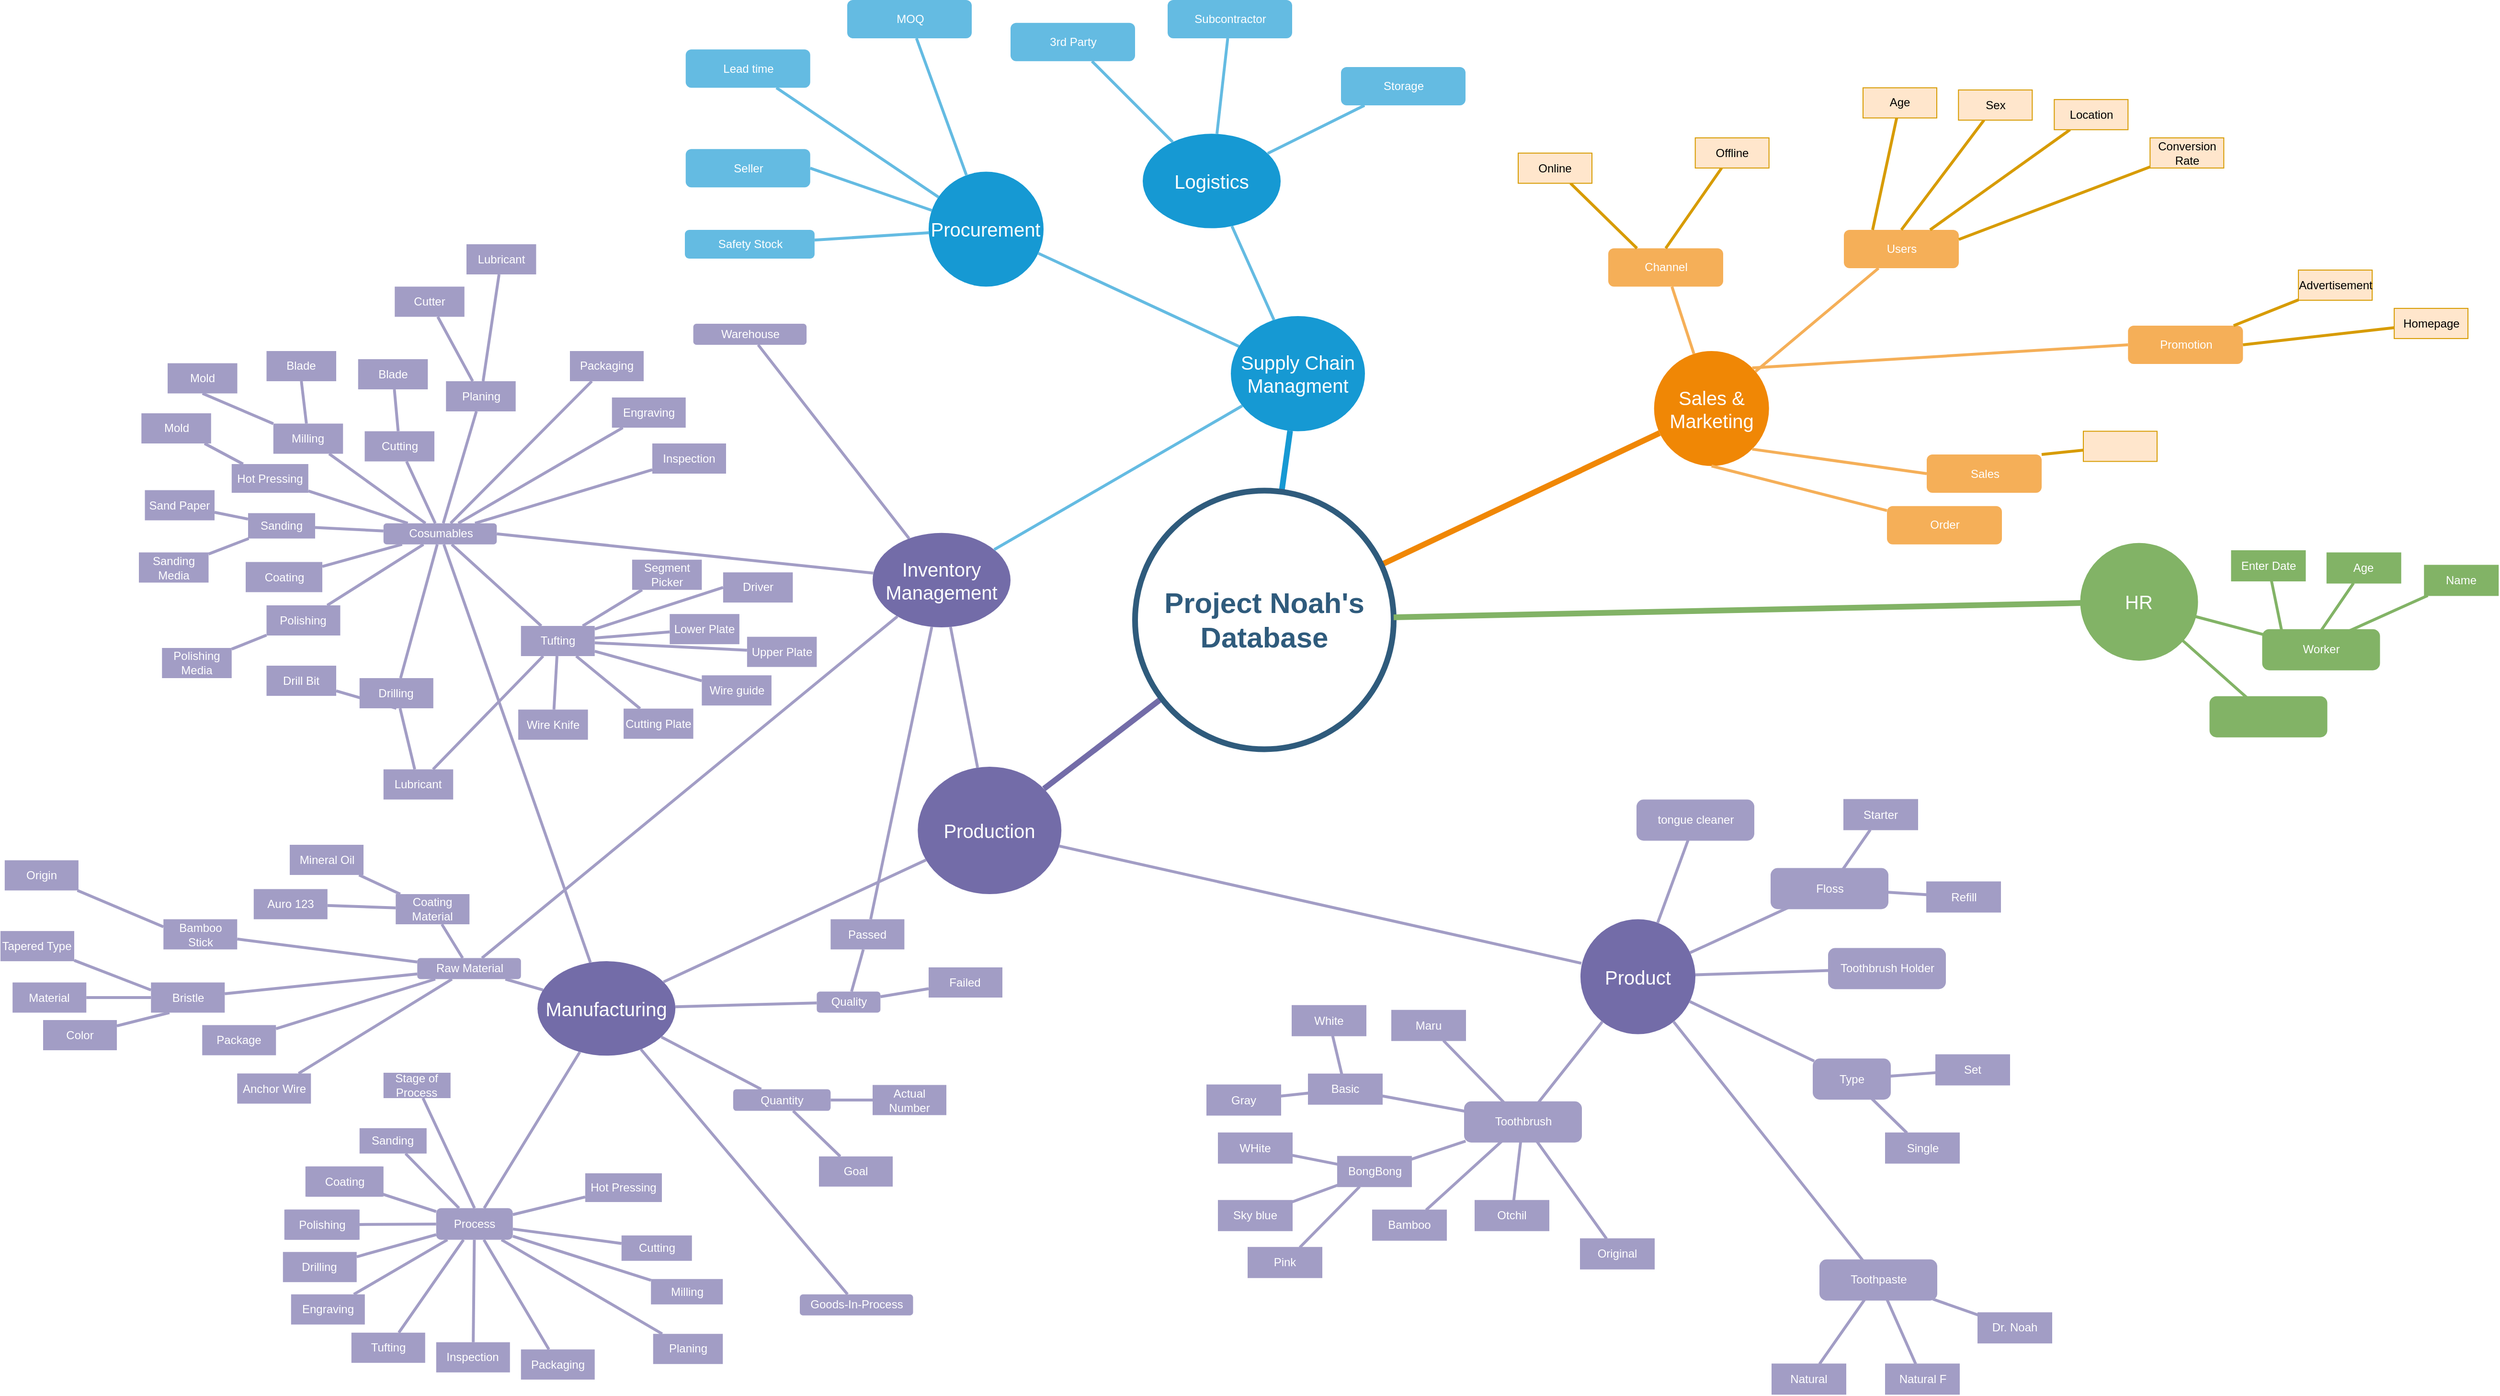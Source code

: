 <mxfile version="13.8.0" type="github">
  <diagram id="JHm264D6n0CTIKpVSH6A" name="Page-1">
    <mxGraphModel dx="3333" dy="1937" grid="1" gridSize="10" guides="1" tooltips="1" connect="1" arrows="1" fold="1" page="1" pageScale="1" pageWidth="1169" pageHeight="827" math="0" shadow="0">
      <root>
        <mxCell id="0" />
        <mxCell id="1" parent="0" />
        <mxCell id="xJqOEVwWxO4FJfJMlqPR-2" value="Procurement" style="ellipse;whiteSpace=wrap;html=1;shadow=0;fontFamily=Helvetica;fontSize=20;fontColor=#FFFFFF;align=center;strokeWidth=3;fillColor=#1699D3;strokeColor=none;" parent="1" vertex="1">
          <mxGeometry x="1044.49" y="339.25" width="120" height="120" as="geometry" />
        </mxCell>
        <mxCell id="xJqOEVwWxO4FJfJMlqPR-3" value="Sales &amp;amp; Marketing" style="ellipse;whiteSpace=wrap;html=1;shadow=0;fontFamily=Helvetica;fontSize=20;fontColor=#FFFFFF;align=center;strokeWidth=3;fillColor=#F08705;strokeColor=none;gradientColor=none;" parent="1" vertex="1">
          <mxGeometry x="1801.85" y="526.5" width="120" height="120" as="geometry" />
        </mxCell>
        <mxCell id="xJqOEVwWxO4FJfJMlqPR-4" style="edgeStyle=none;orthogonalLoop=1;jettySize=auto;html=1;endArrow=none;strokeWidth=3;strokeColor=#A29DC5;" parent="1" source="xJqOEVwWxO4FJfJMlqPR-6" target="xJqOEVwWxO4FJfJMlqPR-195" edge="1">
          <mxGeometry relative="1" as="geometry" />
        </mxCell>
        <mxCell id="xJqOEVwWxO4FJfJMlqPR-5" style="edgeStyle=none;orthogonalLoop=1;jettySize=auto;html=1;endArrow=none;strokeWidth=3;strokeColor=#A29DC5;" parent="1" source="xJqOEVwWxO4FJfJMlqPR-6" target="xJqOEVwWxO4FJfJMlqPR-206" edge="1">
          <mxGeometry relative="1" as="geometry">
            <mxPoint x="1825" y="1212.75" as="sourcePoint" />
          </mxGeometry>
        </mxCell>
        <mxCell id="xJqOEVwWxO4FJfJMlqPR-6" value="Product" style="ellipse;whiteSpace=wrap;html=1;shadow=0;fontFamily=Helvetica;fontSize=20;fontColor=#FFFFFF;align=center;strokeWidth=3;fillColor=#736CA8;strokeColor=none;" parent="1" vertex="1">
          <mxGeometry x="1725" y="1119.75" width="120" height="120" as="geometry" />
        </mxCell>
        <mxCell id="xJqOEVwWxO4FJfJMlqPR-8" style="endArrow=none;strokeWidth=6;strokeColor=#1699D3;html=1;" parent="1" source="xJqOEVwWxO4FJfJMlqPR-51" target="xJqOEVwWxO4FJfJMlqPR-232" edge="1">
          <mxGeometry relative="1" as="geometry" />
        </mxCell>
        <mxCell id="xJqOEVwWxO4FJfJMlqPR-9" style="endArrow=none;strokeWidth=6;strokeColor=#f08705;html=1;" parent="1" source="xJqOEVwWxO4FJfJMlqPR-51" target="xJqOEVwWxO4FJfJMlqPR-3" edge="1">
          <mxGeometry relative="1" as="geometry" />
        </mxCell>
        <mxCell id="xJqOEVwWxO4FJfJMlqPR-11" style="endArrow=none;strokeWidth=6;strokeColor=#736CA8;html=1;" parent="1" source="xJqOEVwWxO4FJfJMlqPR-51" target="xJqOEVwWxO4FJfJMlqPR-52" edge="1">
          <mxGeometry relative="1" as="geometry" />
        </mxCell>
        <mxCell id="xJqOEVwWxO4FJfJMlqPR-13" value="MOQ" style="rounded=1;fillColor=#64BBE2;strokeColor=none;strokeWidth=3;shadow=0;html=1;fontColor=#FFFFFF;" parent="1" vertex="1">
          <mxGeometry x="959.5" y="160.0" width="130" height="40" as="geometry" />
        </mxCell>
        <mxCell id="xJqOEVwWxO4FJfJMlqPR-23" value="" style="edgeStyle=none;endArrow=none;strokeWidth=3;strokeColor=#64BBE2;html=1;" parent="1" source="xJqOEVwWxO4FJfJMlqPR-2" target="xJqOEVwWxO4FJfJMlqPR-13" edge="1">
          <mxGeometry x="590" y="80" width="100" height="100" as="geometry">
            <mxPoint x="590" y="180" as="sourcePoint" />
            <mxPoint x="690" y="80" as="targetPoint" />
          </mxGeometry>
        </mxCell>
        <mxCell id="xJqOEVwWxO4FJfJMlqPR-24" value="" style="edgeStyle=none;endArrow=none;strokeWidth=3;strokeColor=#64BBE2;html=1;" parent="1" source="xJqOEVwWxO4FJfJMlqPR-232" target="YOKvFycXwde4ZtzR-kjh-38" edge="1">
          <mxGeometry x="590" y="80" width="100" height="100" as="geometry">
            <mxPoint x="590" y="180" as="sourcePoint" />
            <mxPoint x="1260" y="328" as="targetPoint" />
          </mxGeometry>
        </mxCell>
        <mxCell id="xJqOEVwWxO4FJfJMlqPR-31" value="Users" style="rounded=1;fillColor=#f5af58;strokeColor=none;strokeWidth=3;shadow=0;html=1;fontColor=#FFFFFF;" parent="1" vertex="1">
          <mxGeometry x="2000" y="400" width="120" height="40" as="geometry" />
        </mxCell>
        <mxCell id="xJqOEVwWxO4FJfJMlqPR-32" value="Channel" style="rounded=1;fillColor=#f5af58;strokeColor=none;strokeWidth=3;shadow=0;html=1;fontColor=#FFFFFF;" parent="1" vertex="1">
          <mxGeometry x="1754" y="419.25" width="120" height="40" as="geometry" />
        </mxCell>
        <mxCell id="xJqOEVwWxO4FJfJMlqPR-33" value="" style="edgeStyle=none;endArrow=none;strokeWidth=3;strokeColor=#F5AF58;html=1;" parent="1" source="xJqOEVwWxO4FJfJMlqPR-3" target="xJqOEVwWxO4FJfJMlqPR-31" edge="1">
          <mxGeometry x="800" y="320" width="100" height="100" as="geometry">
            <mxPoint x="800" y="420" as="sourcePoint" />
            <mxPoint x="900" y="320" as="targetPoint" />
          </mxGeometry>
        </mxCell>
        <mxCell id="xJqOEVwWxO4FJfJMlqPR-34" value="" style="edgeStyle=none;endArrow=none;strokeWidth=3;strokeColor=#F5AF58;html=1;" parent="1" source="xJqOEVwWxO4FJfJMlqPR-3" target="xJqOEVwWxO4FJfJMlqPR-32" edge="1">
          <mxGeometry x="800" y="320" width="100" height="100" as="geometry">
            <mxPoint x="800" y="420" as="sourcePoint" />
            <mxPoint x="900" y="320" as="targetPoint" />
          </mxGeometry>
        </mxCell>
        <mxCell id="xJqOEVwWxO4FJfJMlqPR-35" value="tongue cleaner" style="rounded=1;strokeWidth=3;shadow=0;html=1;fontColor=#FFFFFF;strokeColor=#A29DC5;fillColor=#A29DC5;" parent="1" vertex="1">
          <mxGeometry x="1785" y="996.25" width="120" height="40" as="geometry" />
        </mxCell>
        <mxCell id="xJqOEVwWxO4FJfJMlqPR-36" style="edgeStyle=none;orthogonalLoop=1;jettySize=auto;html=1;endArrow=none;strokeWidth=3;strokeColor=#A29DC5;" parent="1" source="xJqOEVwWxO4FJfJMlqPR-39" target="xJqOEVwWxO4FJfJMlqPR-202" edge="1">
          <mxGeometry relative="1" as="geometry" />
        </mxCell>
        <mxCell id="xJqOEVwWxO4FJfJMlqPR-37" style="edgeStyle=none;orthogonalLoop=1;jettySize=auto;html=1;endArrow=none;strokeWidth=3;strokeColor=#A29DC5;" parent="1" source="xJqOEVwWxO4FJfJMlqPR-39" target="xJqOEVwWxO4FJfJMlqPR-203" edge="1">
          <mxGeometry relative="1" as="geometry" />
        </mxCell>
        <mxCell id="xJqOEVwWxO4FJfJMlqPR-38" style="edgeStyle=none;orthogonalLoop=1;jettySize=auto;html=1;endArrow=none;strokeWidth=3;strokeColor=#A29DC5;" parent="1" source="xJqOEVwWxO4FJfJMlqPR-39" target="xJqOEVwWxO4FJfJMlqPR-204" edge="1">
          <mxGeometry relative="1" as="geometry" />
        </mxCell>
        <mxCell id="xJqOEVwWxO4FJfJMlqPR-39" value="Toothpaste" style="rounded=1;strokeWidth=3;shadow=0;html=1;fontColor=#FFFFFF;strokeColor=#A29DC5;fillColor=#A29DC5;" parent="1" vertex="1">
          <mxGeometry x="1976" y="1476.37" width="120" height="40" as="geometry" />
        </mxCell>
        <mxCell id="xJqOEVwWxO4FJfJMlqPR-40" style="edgeStyle=none;orthogonalLoop=1;jettySize=auto;html=1;endArrow=none;strokeWidth=3;strokeColor=#A29DC5;" parent="1" source="xJqOEVwWxO4FJfJMlqPR-44" target="xJqOEVwWxO4FJfJMlqPR-184" edge="1">
          <mxGeometry relative="1" as="geometry" />
        </mxCell>
        <mxCell id="xJqOEVwWxO4FJfJMlqPR-41" style="edgeStyle=none;orthogonalLoop=1;jettySize=auto;html=1;endArrow=none;strokeWidth=3;strokeColor=#A29DC5;" parent="1" source="xJqOEVwWxO4FJfJMlqPR-44" target="xJqOEVwWxO4FJfJMlqPR-186" edge="1">
          <mxGeometry relative="1" as="geometry" />
        </mxCell>
        <mxCell id="xJqOEVwWxO4FJfJMlqPR-42" style="edgeStyle=none;orthogonalLoop=1;jettySize=auto;html=1;endArrow=none;strokeWidth=3;strokeColor=#A29DC5;" parent="1" source="xJqOEVwWxO4FJfJMlqPR-44" target="xJqOEVwWxO4FJfJMlqPR-200" edge="1">
          <mxGeometry relative="1" as="geometry" />
        </mxCell>
        <mxCell id="xJqOEVwWxO4FJfJMlqPR-43" style="edgeStyle=none;orthogonalLoop=1;jettySize=auto;html=1;endArrow=none;strokeWidth=3;strokeColor=#A29DC5;" parent="1" source="xJqOEVwWxO4FJfJMlqPR-44" target="xJqOEVwWxO4FJfJMlqPR-201" edge="1">
          <mxGeometry relative="1" as="geometry" />
        </mxCell>
        <mxCell id="xJqOEVwWxO4FJfJMlqPR-44" value="Toothbrush" style="rounded=1;strokeWidth=3;shadow=0;html=1;fontColor=#FFFFFF;strokeColor=#A29DC5;fillColor=#A29DC5;" parent="1" vertex="1">
          <mxGeometry x="1605" y="1311.37" width="120" height="40" as="geometry" />
        </mxCell>
        <mxCell id="xJqOEVwWxO4FJfJMlqPR-45" value="Toothbrush Holder" style="rounded=1;strokeWidth=3;shadow=0;html=1;fontColor=#FFFFFF;strokeColor=#A29DC5;fillColor=#A29DC5;" parent="1" vertex="1">
          <mxGeometry x="1985" y="1151.25" width="120" height="40" as="geometry" />
        </mxCell>
        <mxCell id="xJqOEVwWxO4FJfJMlqPR-46" value="" style="edgeStyle=none;endArrow=none;strokeWidth=3;html=1;strokeColor=#A29DC5;" parent="1" source="xJqOEVwWxO4FJfJMlqPR-6" target="xJqOEVwWxO4FJfJMlqPR-35" edge="1">
          <mxGeometry x="455" y="1090.62" width="100" height="100" as="geometry">
            <mxPoint x="455" y="1190.62" as="sourcePoint" />
            <mxPoint x="555" y="1090.62" as="targetPoint" />
          </mxGeometry>
        </mxCell>
        <mxCell id="xJqOEVwWxO4FJfJMlqPR-47" value="" style="edgeStyle=none;endArrow=none;strokeWidth=3;html=1;strokeColor=#A29DC5;" parent="1" source="xJqOEVwWxO4FJfJMlqPR-6" target="xJqOEVwWxO4FJfJMlqPR-39" edge="1">
          <mxGeometry x="455" y="1090.62" width="100" height="100" as="geometry">
            <mxPoint x="455" y="1190.62" as="sourcePoint" />
            <mxPoint x="555" y="1090.62" as="targetPoint" />
          </mxGeometry>
        </mxCell>
        <mxCell id="xJqOEVwWxO4FJfJMlqPR-48" value="" style="edgeStyle=none;endArrow=none;strokeWidth=3;html=1;strokeColor=#A29DC5;" parent="1" source="xJqOEVwWxO4FJfJMlqPR-6" target="xJqOEVwWxO4FJfJMlqPR-44" edge="1">
          <mxGeometry x="455" y="1090.62" width="100" height="100" as="geometry">
            <mxPoint x="455" y="1190.62" as="sourcePoint" />
            <mxPoint x="555" y="1090.62" as="targetPoint" />
          </mxGeometry>
        </mxCell>
        <mxCell id="xJqOEVwWxO4FJfJMlqPR-49" value="" style="edgeStyle=none;endArrow=none;strokeWidth=3;html=1;strokeColor=#A29DC5;" parent="1" source="xJqOEVwWxO4FJfJMlqPR-6" target="xJqOEVwWxO4FJfJMlqPR-45" edge="1">
          <mxGeometry x="455" y="1090.62" width="100" height="100" as="geometry">
            <mxPoint x="455" y="1190.62" as="sourcePoint" />
            <mxPoint x="555" y="1090.62" as="targetPoint" />
          </mxGeometry>
        </mxCell>
        <mxCell id="xJqOEVwWxO4FJfJMlqPR-50" style="edgeStyle=orthogonalEdgeStyle;rounded=0;html=1;exitX=0.75;exitY=0;entryX=0.75;entryY=0;startArrow=none;startFill=0;endArrow=block;endFill=1;jettySize=auto;orthogonalLoop=1;strokeWidth=6;fontSize=20;fontColor=#2F5B7C;strokeColor=#A29DC5;" parent="1" source="xJqOEVwWxO4FJfJMlqPR-44" target="xJqOEVwWxO4FJfJMlqPR-44" edge="1">
          <mxGeometry relative="1" as="geometry" />
        </mxCell>
        <mxCell id="xJqOEVwWxO4FJfJMlqPR-51" value="Project Noah&#39;s Database" style="ellipse;whiteSpace=wrap;html=1;shadow=0;fontFamily=Helvetica;fontSize=30;fontColor=#2F5B7C;align=center;strokeColor=#2F5B7C;strokeWidth=6;fillColor=#FFFFFF;fontStyle=1;gradientColor=none;" parent="1" vertex="1">
          <mxGeometry x="1260" y="672.25" width="270" height="270" as="geometry" />
        </mxCell>
        <mxCell id="xJqOEVwWxO4FJfJMlqPR-52" value="Production" style="ellipse;whiteSpace=wrap;html=1;shadow=0;fontFamily=Helvetica;fontSize=20;fontColor=#FFFFFF;align=center;strokeWidth=3;strokeColor=none;fillColor=#736CA8;" parent="1" vertex="1">
          <mxGeometry x="1033.12" y="960.5" width="150" height="133" as="geometry" />
        </mxCell>
        <mxCell id="xJqOEVwWxO4FJfJMlqPR-53" value="Quality" style="rounded=1;fillColor=#a29dc5;strokeColor=none;strokeWidth=3;shadow=0;html=1;fontColor=#FFFFFF;" parent="1" vertex="1">
          <mxGeometry x="927.68" y="1195.25" width="66.5" height="22" as="geometry" />
        </mxCell>
        <mxCell id="xJqOEVwWxO4FJfJMlqPR-54" value="Process" style="rounded=1;strokeColor=none;strokeWidth=3;shadow=0;html=1;fontColor=#FFFFFF;fillColor=#A29DC5;" parent="1" vertex="1">
          <mxGeometry x="530.38" y="1421.37" width="80" height="33" as="geometry" />
        </mxCell>
        <mxCell id="xJqOEVwWxO4FJfJMlqPR-55" value="" style="edgeStyle=none;endArrow=none;strokeWidth=3;strokeColor=#A29DC5;html=1;" parent="1" source="xJqOEVwWxO4FJfJMlqPR-212" target="xJqOEVwWxO4FJfJMlqPR-53" edge="1">
          <mxGeometry x="-1108.63" y="70.37" width="100" height="100" as="geometry">
            <mxPoint x="824.374" y="1240.623" as="sourcePoint" />
            <mxPoint x="-1008.63" y="70.37" as="targetPoint" />
          </mxGeometry>
        </mxCell>
        <mxCell id="xJqOEVwWxO4FJfJMlqPR-56" value="" style="edgeStyle=none;endArrow=none;strokeWidth=3;strokeColor=#A29DC5;html=1;" parent="1" source="xJqOEVwWxO4FJfJMlqPR-212" target="xJqOEVwWxO4FJfJMlqPR-54" edge="1">
          <mxGeometry x="-1291.25" y="137.75" width="100" height="100" as="geometry">
            <mxPoint x="505.702" y="1207.677" as="sourcePoint" />
            <mxPoint x="-1191.25" y="137.75" as="targetPoint" />
          </mxGeometry>
        </mxCell>
        <mxCell id="xJqOEVwWxO4FJfJMlqPR-57" style="edgeStyle=none;rounded=0;html=1;exitX=0.5;exitY=1;endArrow=none;endFill=0;jettySize=auto;orthogonalLoop=1;strokeColor=#736CA8;strokeWidth=2;fillColor=#64bbe2;fontSize=20;fontColor=#23445D;" parent="1" source="xJqOEVwWxO4FJfJMlqPR-54" target="xJqOEVwWxO4FJfJMlqPR-54" edge="1">
          <mxGeometry relative="1" as="geometry" />
        </mxCell>
        <mxCell id="xJqOEVwWxO4FJfJMlqPR-58" value="Planing" style="rounded=0;whiteSpace=wrap;html=1;fillColor=#A29DC5;strokeColor=none;fontColor=#FFFFFF;" parent="1" vertex="1">
          <mxGeometry x="756.87" y="1552.62" width="72.75" height="31.5" as="geometry" />
        </mxCell>
        <mxCell id="xJqOEVwWxO4FJfJMlqPR-59" value="" style="endArrow=none;html=1;strokeColor=#A29DC5;strokeWidth=3;" parent="1" source="xJqOEVwWxO4FJfJMlqPR-58" target="xJqOEVwWxO4FJfJMlqPR-54" edge="1">
          <mxGeometry width="50" height="50" relative="1" as="geometry">
            <mxPoint x="250.38" y="1511.37" as="sourcePoint" />
            <mxPoint x="300.38" y="1461.37" as="targetPoint" />
          </mxGeometry>
        </mxCell>
        <mxCell id="xJqOEVwWxO4FJfJMlqPR-60" value="Cutting" style="rounded=0;whiteSpace=wrap;html=1;fillColor=#A29DC5;strokeColor=none;fontColor=#FFFFFF;" parent="1" vertex="1">
          <mxGeometry x="723.87" y="1449.87" width="73.5" height="26.5" as="geometry" />
        </mxCell>
        <mxCell id="xJqOEVwWxO4FJfJMlqPR-61" value="" style="endArrow=none;html=1;strokeColor=#A29DC5;strokeWidth=3;" parent="1" source="xJqOEVwWxO4FJfJMlqPR-60" target="xJqOEVwWxO4FJfJMlqPR-54" edge="1">
          <mxGeometry width="50" height="50" relative="1" as="geometry">
            <mxPoint x="260.38" y="1521.37" as="sourcePoint" />
            <mxPoint x="438.88" y="1431.37" as="targetPoint" />
          </mxGeometry>
        </mxCell>
        <mxCell id="xJqOEVwWxO4FJfJMlqPR-62" value="Milling" style="rounded=0;whiteSpace=wrap;html=1;fillColor=#A29DC5;strokeColor=none;fontColor=#FFFFFF;" parent="1" vertex="1">
          <mxGeometry x="754.62" y="1495.37" width="75" height="26.5" as="geometry" />
        </mxCell>
        <mxCell id="xJqOEVwWxO4FJfJMlqPR-63" value="" style="endArrow=none;html=1;strokeColor=#A29DC5;strokeWidth=3;" parent="1" source="xJqOEVwWxO4FJfJMlqPR-62" target="xJqOEVwWxO4FJfJMlqPR-54" edge="1">
          <mxGeometry width="50" height="50" relative="1" as="geometry">
            <mxPoint x="270.38" y="1531.37" as="sourcePoint" />
            <mxPoint x="503.964" y="1424.37" as="targetPoint" />
          </mxGeometry>
        </mxCell>
        <mxCell id="xJqOEVwWxO4FJfJMlqPR-64" value="Hot Pressing" style="rounded=0;whiteSpace=wrap;html=1;fillColor=#A29DC5;strokeColor=none;fontColor=#FFFFFF;" parent="1" vertex="1">
          <mxGeometry x="686" y="1384.99" width="80" height="30" as="geometry" />
        </mxCell>
        <mxCell id="xJqOEVwWxO4FJfJMlqPR-65" value="" style="endArrow=none;html=1;strokeColor=#A29DC5;strokeWidth=3;" parent="1" source="xJqOEVwWxO4FJfJMlqPR-64" target="xJqOEVwWxO4FJfJMlqPR-54" edge="1">
          <mxGeometry width="50" height="50" relative="1" as="geometry">
            <mxPoint x="268.88" y="1587.87" as="sourcePoint" />
            <mxPoint x="478.88" y="1493.111" as="targetPoint" />
          </mxGeometry>
        </mxCell>
        <mxCell id="xJqOEVwWxO4FJfJMlqPR-66" value="Sanding" style="rounded=0;whiteSpace=wrap;html=1;fillColor=#A29DC5;strokeColor=none;fontColor=#FFFFFF;" parent="1" vertex="1">
          <mxGeometry x="450.38" y="1337.87" width="70" height="26.5" as="geometry" />
        </mxCell>
        <mxCell id="xJqOEVwWxO4FJfJMlqPR-67" value="" style="endArrow=none;html=1;strokeColor=#A29DC5;strokeWidth=3;" parent="1" source="xJqOEVwWxO4FJfJMlqPR-66" target="xJqOEVwWxO4FJfJMlqPR-54" edge="1">
          <mxGeometry width="50" height="50" relative="1" as="geometry">
            <mxPoint x="445.88" y="1488.348" as="sourcePoint" />
            <mxPoint x="505.582" y="1464.37" as="targetPoint" />
          </mxGeometry>
        </mxCell>
        <mxCell id="xJqOEVwWxO4FJfJMlqPR-68" value="Coating" style="rounded=0;whiteSpace=wrap;html=1;fillColor=#A29DC5;strokeColor=none;fontColor=#FFFFFF;" parent="1" vertex="1">
          <mxGeometry x="393.88" y="1377.87" width="80" height="31.5" as="geometry" />
        </mxCell>
        <mxCell id="xJqOEVwWxO4FJfJMlqPR-69" value="" style="endArrow=none;html=1;strokeColor=#A29DC5;strokeWidth=3;" parent="1" source="xJqOEVwWxO4FJfJMlqPR-68" target="xJqOEVwWxO4FJfJMlqPR-54" edge="1">
          <mxGeometry width="50" height="50" relative="1" as="geometry">
            <mxPoint x="388.88" y="1526.12" as="sourcePoint" />
            <mxPoint x="514.646" y="1464.37" as="targetPoint" />
          </mxGeometry>
        </mxCell>
        <mxCell id="xJqOEVwWxO4FJfJMlqPR-70" value="Polishing" style="rounded=0;whiteSpace=wrap;html=1;fillColor=#A29DC5;strokeColor=none;fontColor=#FFFFFF;" parent="1" vertex="1">
          <mxGeometry x="371.88" y="1422.87" width="77" height="31.5" as="geometry" />
        </mxCell>
        <mxCell id="xJqOEVwWxO4FJfJMlqPR-71" value="" style="endArrow=none;html=1;strokeColor=#A29DC5;strokeWidth=3;" parent="1" source="xJqOEVwWxO4FJfJMlqPR-70" target="xJqOEVwWxO4FJfJMlqPR-54" edge="1">
          <mxGeometry width="50" height="50" relative="1" as="geometry">
            <mxPoint x="398.88" y="1536.12" as="sourcePoint" />
            <mxPoint x="556.852" y="1464.37" as="targetPoint" />
          </mxGeometry>
        </mxCell>
        <mxCell id="xJqOEVwWxO4FJfJMlqPR-72" value="Drilling" style="rounded=0;whiteSpace=wrap;html=1;fillColor=#A29DC5;strokeColor=none;fontColor=#FFFFFF;" parent="1" vertex="1">
          <mxGeometry x="370.38" y="1467.12" width="77" height="31.5" as="geometry" />
        </mxCell>
        <mxCell id="xJqOEVwWxO4FJfJMlqPR-73" value="Engraving" style="rounded=0;whiteSpace=wrap;html=1;fillColor=#A29DC5;strokeColor=none;fontColor=#FFFFFF;" parent="1" vertex="1">
          <mxGeometry x="378.88" y="1511.37" width="77" height="31.5" as="geometry" />
        </mxCell>
        <mxCell id="xJqOEVwWxO4FJfJMlqPR-74" value="Tufting" style="rounded=0;whiteSpace=wrap;html=1;fillColor=#A29DC5;strokeColor=none;fontColor=#FFFFFF;" parent="1" vertex="1">
          <mxGeometry x="441.88" y="1551.37" width="77" height="31.5" as="geometry" />
        </mxCell>
        <mxCell id="xJqOEVwWxO4FJfJMlqPR-75" value="" style="endArrow=none;html=1;strokeColor=#A29DC5;strokeWidth=3;" parent="1" source="xJqOEVwWxO4FJfJMlqPR-72" target="xJqOEVwWxO4FJfJMlqPR-54" edge="1">
          <mxGeometry width="50" height="50" relative="1" as="geometry">
            <mxPoint x="458.88" y="1448.44" as="sourcePoint" />
            <mxPoint x="540.38" y="1448.057" as="targetPoint" />
          </mxGeometry>
        </mxCell>
        <mxCell id="xJqOEVwWxO4FJfJMlqPR-76" value="" style="endArrow=none;html=1;strokeColor=#A29DC5;strokeWidth=3;" parent="1" source="xJqOEVwWxO4FJfJMlqPR-73" target="xJqOEVwWxO4FJfJMlqPR-54" edge="1">
          <mxGeometry width="50" height="50" relative="1" as="geometry">
            <mxPoint x="457.38" y="1482.142" as="sourcePoint" />
            <mxPoint x="540.38" y="1459.016" as="targetPoint" />
          </mxGeometry>
        </mxCell>
        <mxCell id="xJqOEVwWxO4FJfJMlqPR-77" value="" style="endArrow=none;html=1;strokeColor=#A29DC5;strokeWidth=3;" parent="1" source="xJqOEVwWxO4FJfJMlqPR-74" target="xJqOEVwWxO4FJfJMlqPR-54" edge="1">
          <mxGeometry width="50" height="50" relative="1" as="geometry">
            <mxPoint x="467.38" y="1492.142" as="sourcePoint" />
            <mxPoint x="550.38" y="1469.016" as="targetPoint" />
          </mxGeometry>
        </mxCell>
        <mxCell id="xJqOEVwWxO4FJfJMlqPR-78" value="Inspection" style="rounded=0;whiteSpace=wrap;html=1;fillColor=#A29DC5;strokeColor=none;fontColor=#FFFFFF;" parent="1" vertex="1">
          <mxGeometry x="530.38" y="1561.37" width="77" height="31.5" as="geometry" />
        </mxCell>
        <mxCell id="xJqOEVwWxO4FJfJMlqPR-79" value="Packaging" style="rounded=0;whiteSpace=wrap;html=1;fillColor=#A29DC5;strokeColor=none;fontColor=#FFFFFF;" parent="1" vertex="1">
          <mxGeometry x="618.88" y="1568.87" width="77" height="31.5" as="geometry" />
        </mxCell>
        <mxCell id="xJqOEVwWxO4FJfJMlqPR-80" value="" style="endArrow=none;html=1;strokeColor=#A29DC5;strokeWidth=3;" parent="1" source="xJqOEVwWxO4FJfJMlqPR-78" target="xJqOEVwWxO4FJfJMlqPR-54" edge="1">
          <mxGeometry width="50" height="50" relative="1" as="geometry">
            <mxPoint x="501.347" y="1561.37" as="sourcePoint" />
            <mxPoint x="568.891" y="1464.37" as="targetPoint" />
          </mxGeometry>
        </mxCell>
        <mxCell id="xJqOEVwWxO4FJfJMlqPR-81" value="" style="endArrow=none;html=1;strokeColor=#A29DC5;strokeWidth=3;" parent="1" source="xJqOEVwWxO4FJfJMlqPR-79" target="xJqOEVwWxO4FJfJMlqPR-54" edge="1">
          <mxGeometry width="50" height="50" relative="1" as="geometry">
            <mxPoint x="579.05" y="1571.37" as="sourcePoint" />
            <mxPoint x="580.202" y="1464.37" as="targetPoint" />
          </mxGeometry>
        </mxCell>
        <mxCell id="xJqOEVwWxO4FJfJMlqPR-82" value="Quantity" style="rounded=1;fillColor=#a29dc5;strokeColor=none;strokeWidth=3;shadow=0;html=1;fontColor=#FFFFFF;" parent="1" vertex="1">
          <mxGeometry x="840.43" y="1297.19" width="101.75" height="22.62" as="geometry" />
        </mxCell>
        <mxCell id="xJqOEVwWxO4FJfJMlqPR-83" value="" style="edgeStyle=none;endArrow=none;strokeWidth=3;strokeColor=#A29DC5;html=1;" parent="1" source="xJqOEVwWxO4FJfJMlqPR-212" target="xJqOEVwWxO4FJfJMlqPR-82" edge="1">
          <mxGeometry x="-1098.63" y="80.37" width="100" height="100" as="geometry">
            <mxPoint x="828.24" y="1224.397" as="sourcePoint" />
            <mxPoint x="835.643" y="1266.37" as="targetPoint" />
          </mxGeometry>
        </mxCell>
        <mxCell id="xJqOEVwWxO4FJfJMlqPR-84" value="&lt;span&gt;Passed&lt;/span&gt;" style="rounded=0;whiteSpace=wrap;html=1;fillColor=#A29DC5;strokeColor=none;fontColor=#FFFFFF;" parent="1" vertex="1">
          <mxGeometry x="942.18" y="1119.75" width="77" height="31.5" as="geometry" />
        </mxCell>
        <mxCell id="xJqOEVwWxO4FJfJMlqPR-85" value="Failed" style="rounded=0;whiteSpace=wrap;html=1;fillColor=#A29DC5;strokeColor=none;fontColor=#FFFFFF;" parent="1" vertex="1">
          <mxGeometry x="1044.49" y="1170.0" width="77" height="31.5" as="geometry" />
        </mxCell>
        <mxCell id="xJqOEVwWxO4FJfJMlqPR-86" value="" style="endArrow=none;html=1;strokeColor=#A29DC5;strokeWidth=3;" parent="1" source="xJqOEVwWxO4FJfJMlqPR-84" target="xJqOEVwWxO4FJfJMlqPR-53" edge="1">
          <mxGeometry width="50" height="50" relative="1" as="geometry">
            <mxPoint x="1083.783" y="1506.74" as="sourcePoint" />
            <mxPoint x="1015.902" y="1392.24" as="targetPoint" />
          </mxGeometry>
        </mxCell>
        <mxCell id="xJqOEVwWxO4FJfJMlqPR-87" value="" style="endArrow=none;html=1;strokeColor=#A29DC5;strokeWidth=3;" parent="1" source="xJqOEVwWxO4FJfJMlqPR-85" target="xJqOEVwWxO4FJfJMlqPR-53" edge="1">
          <mxGeometry width="50" height="50" relative="1" as="geometry">
            <mxPoint x="1180.566" y="1555.74" as="sourcePoint" />
            <mxPoint x="1204.453" y="1541.24" as="targetPoint" />
          </mxGeometry>
        </mxCell>
        <mxCell id="xJqOEVwWxO4FJfJMlqPR-88" value="&lt;span&gt;Actual Number&lt;/span&gt;" style="rounded=0;whiteSpace=wrap;html=1;fillColor=#A29DC5;strokeColor=none;fontColor=#FFFFFF;" parent="1" vertex="1">
          <mxGeometry x="986" y="1292.75" width="77" height="31.5" as="geometry" />
        </mxCell>
        <mxCell id="xJqOEVwWxO4FJfJMlqPR-89" value="Goal" style="rounded=0;whiteSpace=wrap;html=1;strokeColor=none;fontColor=#FFFFFF;fillColor=#A29DC5;" parent="1" vertex="1">
          <mxGeometry x="930" y="1367.37" width="77" height="31.5" as="geometry" />
        </mxCell>
        <mxCell id="xJqOEVwWxO4FJfJMlqPR-90" value="" style="endArrow=none;html=1;strokeColor=#A29DC5;strokeWidth=3;" parent="1" source="xJqOEVwWxO4FJfJMlqPR-88" target="xJqOEVwWxO4FJfJMlqPR-82" edge="1">
          <mxGeometry width="50" height="50" relative="1" as="geometry">
            <mxPoint x="1103.783" y="1338.12" as="sourcePoint" />
            <mxPoint x="1200.003" y="1362.62" as="targetPoint" />
          </mxGeometry>
        </mxCell>
        <mxCell id="xJqOEVwWxO4FJfJMlqPR-91" value="" style="endArrow=none;html=1;strokeColor=#A29DC5;strokeWidth=3;" parent="1" source="xJqOEVwWxO4FJfJMlqPR-89" target="xJqOEVwWxO4FJfJMlqPR-82" edge="1">
          <mxGeometry width="50" height="50" relative="1" as="geometry">
            <mxPoint x="1200.566" y="1387.12" as="sourcePoint" />
            <mxPoint x="1231.757" y="1362.62" as="targetPoint" />
          </mxGeometry>
        </mxCell>
        <mxCell id="xJqOEVwWxO4FJfJMlqPR-93" value="" style="edgeStyle=none;endArrow=none;strokeWidth=3;html=1;entryX=0.008;entryY=0.383;entryDx=0;entryDy=0;entryPerimeter=0;strokeColor=#A29DC5;" parent="1" source="xJqOEVwWxO4FJfJMlqPR-52" target="xJqOEVwWxO4FJfJMlqPR-6" edge="1">
          <mxGeometry x="-1098.63" y="80.37" width="100" height="100" as="geometry">
            <mxPoint x="806.997" y="1265.477" as="sourcePoint" />
            <mxPoint x="1680" y="1150" as="targetPoint" />
          </mxGeometry>
        </mxCell>
        <mxCell id="xJqOEVwWxO4FJfJMlqPR-96" value="Goods-In-Process" style="rounded=1;fillColor=#a29dc5;strokeColor=none;strokeWidth=3;shadow=0;html=1;fontColor=#FFFFFF;" parent="1" vertex="1">
          <mxGeometry x="910" y="1511.37" width="118.25" height="22" as="geometry" />
        </mxCell>
        <mxCell id="xJqOEVwWxO4FJfJMlqPR-97" value="" style="edgeStyle=none;endArrow=none;strokeWidth=3;strokeColor=#A29DC5;html=1;" parent="1" source="xJqOEVwWxO4FJfJMlqPR-212" target="xJqOEVwWxO4FJfJMlqPR-96" edge="1">
          <mxGeometry x="-1171.75" y="65.5" width="100" height="100" as="geometry">
            <mxPoint x="715.115" y="1202.587" as="sourcePoint" />
            <mxPoint x="763.48" y="1314" as="targetPoint" />
          </mxGeometry>
        </mxCell>
        <mxCell id="xJqOEVwWxO4FJfJMlqPR-226" style="edgeStyle=none;orthogonalLoop=1;jettySize=auto;html=1;endArrow=none;strokeColor=#A29DC5;strokeWidth=3;" edge="1" parent="1" source="xJqOEVwWxO4FJfJMlqPR-98" target="xJqOEVwWxO4FJfJMlqPR-214">
          <mxGeometry relative="1" as="geometry" />
        </mxCell>
        <mxCell id="xJqOEVwWxO4FJfJMlqPR-98" value="Raw Material" style="rounded=1;fillColor=#a29dc5;strokeColor=none;strokeWidth=3;shadow=0;html=1;fontColor=#FFFFFF;" parent="1" vertex="1">
          <mxGeometry x="510.63" y="1160.25" width="108.25" height="22" as="geometry" />
        </mxCell>
        <mxCell id="xJqOEVwWxO4FJfJMlqPR-99" value="" style="edgeStyle=none;endArrow=none;strokeWidth=3;strokeColor=#A29DC5;html=1;" parent="1" source="xJqOEVwWxO4FJfJMlqPR-212" target="xJqOEVwWxO4FJfJMlqPR-98" edge="1">
          <mxGeometry x="-1161.75" y="75.5" width="100" height="100" as="geometry">
            <mxPoint x="715.006" y="1202.624" as="sourcePoint" />
            <mxPoint x="760.897" y="1309.5" as="targetPoint" />
          </mxGeometry>
        </mxCell>
        <mxCell id="xJqOEVwWxO4FJfJMlqPR-100" value="Bamboo&lt;br&gt;Stick" style="rounded=0;whiteSpace=wrap;html=1;fillColor=#A29DC5;strokeColor=none;fontColor=#FFFFFF;" parent="1" vertex="1">
          <mxGeometry x="245.63" y="1119.75" width="77" height="31.5" as="geometry" />
        </mxCell>
        <mxCell id="xJqOEVwWxO4FJfJMlqPR-101" value="Bristle" style="rounded=0;whiteSpace=wrap;html=1;fillColor=#A29DC5;strokeColor=none;fontColor=#FFFFFF;" parent="1" vertex="1">
          <mxGeometry x="232.63" y="1185.75" width="77" height="31.5" as="geometry" />
        </mxCell>
        <mxCell id="xJqOEVwWxO4FJfJMlqPR-102" value="Package" style="rounded=0;whiteSpace=wrap;html=1;fillColor=#A29DC5;strokeColor=none;fontColor=#FFFFFF;" parent="1" vertex="1">
          <mxGeometry x="286.13" y="1230.25" width="77" height="31.5" as="geometry" />
        </mxCell>
        <mxCell id="xJqOEVwWxO4FJfJMlqPR-103" value="Anchor Wire" style="rounded=0;whiteSpace=wrap;html=1;fillColor=#A29DC5;strokeColor=none;fontColor=#FFFFFF;" parent="1" vertex="1">
          <mxGeometry x="322.63" y="1280.75" width="77" height="31.5" as="geometry" />
        </mxCell>
        <mxCell id="xJqOEVwWxO4FJfJMlqPR-104" value="Coating Material" style="rounded=0;whiteSpace=wrap;html=1;fillColor=#A29DC5;strokeColor=none;fontColor=#FFFFFF;" parent="1" vertex="1">
          <mxGeometry x="488.13" y="1093.5" width="77" height="31.5" as="geometry" />
        </mxCell>
        <mxCell id="xJqOEVwWxO4FJfJMlqPR-105" value="" style="edgeStyle=none;endArrow=none;strokeWidth=3;strokeColor=#A29DC5;html=1;" parent="1" source="xJqOEVwWxO4FJfJMlqPR-98" target="xJqOEVwWxO4FJfJMlqPR-100" edge="1">
          <mxGeometry x="-1417.37" y="-98.75" width="100" height="100" as="geometry">
            <mxPoint x="419.632" y="1022.697" as="sourcePoint" />
            <mxPoint x="412.268" y="1178.25" as="targetPoint" />
          </mxGeometry>
        </mxCell>
        <mxCell id="xJqOEVwWxO4FJfJMlqPR-106" value="" style="edgeStyle=none;endArrow=none;strokeWidth=3;strokeColor=#A29DC5;html=1;" parent="1" source="xJqOEVwWxO4FJfJMlqPR-98" target="xJqOEVwWxO4FJfJMlqPR-101" edge="1">
          <mxGeometry x="-1528.87" y="24.68" width="100" height="100" as="geometry">
            <mxPoint x="260.681" y="1291.68" as="sourcePoint" />
            <mxPoint x="211.13" y="1273.25" as="targetPoint" />
          </mxGeometry>
        </mxCell>
        <mxCell id="xJqOEVwWxO4FJfJMlqPR-107" value="" style="edgeStyle=none;endArrow=none;strokeWidth=3;strokeColor=#A29DC5;html=1;" parent="1" source="xJqOEVwWxO4FJfJMlqPR-98" target="xJqOEVwWxO4FJfJMlqPR-102" edge="1">
          <mxGeometry x="-1397.37" y="-78.75" width="100" height="100" as="geometry">
            <mxPoint x="392.181" y="1188.25" as="sourcePoint" />
            <mxPoint x="342.63" y="1169.82" as="targetPoint" />
          </mxGeometry>
        </mxCell>
        <mxCell id="xJqOEVwWxO4FJfJMlqPR-108" value="" style="edgeStyle=none;endArrow=none;strokeWidth=3;strokeColor=#A29DC5;html=1;" parent="1" source="xJqOEVwWxO4FJfJMlqPR-104" target="xJqOEVwWxO4FJfJMlqPR-98" edge="1">
          <mxGeometry x="-1387.37" y="-68.75" width="100" height="100" as="geometry">
            <mxPoint x="402.181" y="1198.25" as="sourcePoint" />
            <mxPoint x="352.63" y="1179.82" as="targetPoint" />
          </mxGeometry>
        </mxCell>
        <mxCell id="xJqOEVwWxO4FJfJMlqPR-109" value="" style="edgeStyle=none;endArrow=none;strokeWidth=3;strokeColor=#A29DC5;html=1;" parent="1" source="xJqOEVwWxO4FJfJMlqPR-98" target="xJqOEVwWxO4FJfJMlqPR-103" edge="1">
          <mxGeometry x="-1377.37" y="-58.75" width="100" height="100" as="geometry">
            <mxPoint x="412.181" y="1208.25" as="sourcePoint" />
            <mxPoint x="362.63" y="1189.82" as="targetPoint" />
          </mxGeometry>
        </mxCell>
        <mxCell id="xJqOEVwWxO4FJfJMlqPR-110" style="edgeStyle=none;orthogonalLoop=1;jettySize=auto;html=1;endArrow=none;strokeColor=#A29DC5;strokeWidth=3;" parent="1" source="xJqOEVwWxO4FJfJMlqPR-114" target="xJqOEVwWxO4FJfJMlqPR-155" edge="1">
          <mxGeometry relative="1" as="geometry" />
        </mxCell>
        <mxCell id="xJqOEVwWxO4FJfJMlqPR-111" style="edgeStyle=none;orthogonalLoop=1;jettySize=auto;html=1;endArrow=none;strokeColor=#A29DC5;strokeWidth=3;" parent="1" source="xJqOEVwWxO4FJfJMlqPR-114" target="xJqOEVwWxO4FJfJMlqPR-153" edge="1">
          <mxGeometry relative="1" as="geometry" />
        </mxCell>
        <mxCell id="xJqOEVwWxO4FJfJMlqPR-112" style="edgeStyle=none;orthogonalLoop=1;jettySize=auto;html=1;endArrow=none;strokeColor=#A29DC5;strokeWidth=3;" parent="1" source="xJqOEVwWxO4FJfJMlqPR-114" target="xJqOEVwWxO4FJfJMlqPR-148" edge="1">
          <mxGeometry relative="1" as="geometry" />
        </mxCell>
        <mxCell id="xJqOEVwWxO4FJfJMlqPR-113" style="edgeStyle=none;orthogonalLoop=1;jettySize=auto;html=1;endArrow=none;strokeColor=#A29DC5;strokeWidth=3;" parent="1" source="xJqOEVwWxO4FJfJMlqPR-114" target="xJqOEVwWxO4FJfJMlqPR-149" edge="1">
          <mxGeometry relative="1" as="geometry" />
        </mxCell>
        <mxCell id="xJqOEVwWxO4FJfJMlqPR-225" style="edgeStyle=none;orthogonalLoop=1;jettySize=auto;html=1;exitX=1;exitY=0.5;exitDx=0;exitDy=0;endArrow=none;strokeColor=#A29DC5;strokeWidth=3;" edge="1" parent="1" source="xJqOEVwWxO4FJfJMlqPR-114" target="xJqOEVwWxO4FJfJMlqPR-214">
          <mxGeometry relative="1" as="geometry" />
        </mxCell>
        <mxCell id="xJqOEVwWxO4FJfJMlqPR-114" value="Cosumables" style="rounded=1;fillColor=#a29dc5;strokeColor=none;strokeWidth=3;shadow=0;html=1;fontColor=#FFFFFF;" parent="1" vertex="1">
          <mxGeometry x="475.38" y="706.33" width="118.25" height="22" as="geometry" />
        </mxCell>
        <mxCell id="xJqOEVwWxO4FJfJMlqPR-115" value="" style="edgeStyle=none;endArrow=none;strokeWidth=3;strokeColor=#A29DC5;html=1;" parent="1" source="xJqOEVwWxO4FJfJMlqPR-212" target="xJqOEVwWxO4FJfJMlqPR-114" edge="1">
          <mxGeometry x="-1171.75" y="65.5" width="100" height="100" as="geometry">
            <mxPoint x="759.667" y="1120.192" as="sourcePoint" />
            <mxPoint x="864.547" y="1090.12" as="targetPoint" />
          </mxGeometry>
        </mxCell>
        <mxCell id="xJqOEVwWxO4FJfJMlqPR-116" value="Auro 123" style="rounded=0;whiteSpace=wrap;html=1;fillColor=#A29DC5;strokeColor=none;fontColor=#FFFFFF;" parent="1" vertex="1">
          <mxGeometry x="339.88" y="1088.25" width="77" height="31.5" as="geometry" />
        </mxCell>
        <mxCell id="xJqOEVwWxO4FJfJMlqPR-117" value="Mineral Oil" style="rounded=0;whiteSpace=wrap;html=1;fillColor=#A29DC5;strokeColor=none;fontColor=#FFFFFF;" parent="1" vertex="1">
          <mxGeometry x="377.51" y="1042" width="77" height="31.5" as="geometry" />
        </mxCell>
        <mxCell id="xJqOEVwWxO4FJfJMlqPR-118" value="" style="edgeStyle=none;endArrow=none;strokeWidth=3;strokeColor=#A29DC5;html=1;" parent="1" source="xJqOEVwWxO4FJfJMlqPR-116" target="xJqOEVwWxO4FJfJMlqPR-104" edge="1">
          <mxGeometry x="-1377.37" y="-58.75" width="100" height="100" as="geometry">
            <mxPoint x="470.905" y="1234.75" as="sourcePoint" />
            <mxPoint x="426.055" y="1200.25" as="targetPoint" />
          </mxGeometry>
        </mxCell>
        <mxCell id="xJqOEVwWxO4FJfJMlqPR-119" value="" style="edgeStyle=none;endArrow=none;strokeWidth=3;strokeColor=#A29DC5;html=1;" parent="1" source="xJqOEVwWxO4FJfJMlqPR-117" target="xJqOEVwWxO4FJfJMlqPR-104" edge="1">
          <mxGeometry x="-1460.49" y="-59.37" width="100" height="100" as="geometry">
            <mxPoint x="404.906" y="1292.63" as="sourcePoint" />
            <mxPoint x="400.244" y="1255.63" as="targetPoint" />
          </mxGeometry>
        </mxCell>
        <mxCell id="xJqOEVwWxO4FJfJMlqPR-120" style="edgeStyle=none;orthogonalLoop=1;jettySize=auto;html=1;endArrow=none;strokeColor=#A29DC5;strokeWidth=3;" parent="1" source="xJqOEVwWxO4FJfJMlqPR-121" target="xJqOEVwWxO4FJfJMlqPR-171" edge="1">
          <mxGeometry relative="1" as="geometry" />
        </mxCell>
        <mxCell id="xJqOEVwWxO4FJfJMlqPR-121" value="Planing" style="rounded=0;whiteSpace=wrap;html=1;fillColor=#A29DC5;strokeColor=none;fontColor=#FFFFFF;" parent="1" vertex="1">
          <mxGeometry x="540.62" y="558" width="72.75" height="31.5" as="geometry" />
        </mxCell>
        <mxCell id="xJqOEVwWxO4FJfJMlqPR-122" value="" style="edgeStyle=none;endArrow=none;strokeWidth=3;strokeColor=#A29DC5;html=1;" parent="1" source="xJqOEVwWxO4FJfJMlqPR-121" target="xJqOEVwWxO4FJfJMlqPR-114" edge="1">
          <mxGeometry x="-1359.75" y="-163" width="100" height="100" as="geometry">
            <mxPoint x="524.441" y="842.812" as="sourcePoint" />
            <mxPoint x="589.761" y="730" as="targetPoint" />
          </mxGeometry>
        </mxCell>
        <mxCell id="xJqOEVwWxO4FJfJMlqPR-123" value="Cutter" style="rounded=0;whiteSpace=wrap;html=1;fillColor=#A29DC5;strokeColor=none;fontColor=#FFFFFF;" parent="1" vertex="1">
          <mxGeometry x="487.12" y="459.25" width="72.75" height="31.5" as="geometry" />
        </mxCell>
        <mxCell id="xJqOEVwWxO4FJfJMlqPR-124" value="" style="edgeStyle=none;endArrow=none;strokeWidth=3;strokeColor=#A29DC5;html=1;" parent="1" source="xJqOEVwWxO4FJfJMlqPR-123" target="xJqOEVwWxO4FJfJMlqPR-121" edge="1">
          <mxGeometry x="-1389.25" y="-157.75" width="100" height="100" as="geometry">
            <mxPoint x="642.479" y="658.25" as="sourcePoint" />
            <mxPoint x="573.489" y="703.25" as="targetPoint" />
          </mxGeometry>
        </mxCell>
        <mxCell id="xJqOEVwWxO4FJfJMlqPR-125" value="Cutting" style="rounded=0;whiteSpace=wrap;html=1;fillColor=#A29DC5;strokeColor=none;fontColor=#FFFFFF;" parent="1" vertex="1">
          <mxGeometry x="455.75" y="610.25" width="72.75" height="31.5" as="geometry" />
        </mxCell>
        <mxCell id="xJqOEVwWxO4FJfJMlqPR-126" value="" style="edgeStyle=none;endArrow=none;strokeWidth=3;strokeColor=#A29DC5;html=1;" parent="1" source="xJqOEVwWxO4FJfJMlqPR-125" target="xJqOEVwWxO4FJfJMlqPR-114" edge="1">
          <mxGeometry x="-1349.75" y="-153" width="100" height="100" as="geometry">
            <mxPoint x="672.75" y="691.707" as="sourcePoint" />
            <mxPoint x="627.007" y="708" as="targetPoint" />
          </mxGeometry>
        </mxCell>
        <mxCell id="xJqOEVwWxO4FJfJMlqPR-127" value="Blade" style="rounded=0;whiteSpace=wrap;html=1;fillColor=#A29DC5;strokeColor=none;fontColor=#FFFFFF;" parent="1" vertex="1">
          <mxGeometry x="448.88" y="535" width="72.75" height="31.5" as="geometry" />
        </mxCell>
        <mxCell id="xJqOEVwWxO4FJfJMlqPR-128" value="" style="edgeStyle=none;endArrow=none;strokeWidth=3;strokeColor=#A29DC5;html=1;" parent="1" source="xJqOEVwWxO4FJfJMlqPR-127" target="xJqOEVwWxO4FJfJMlqPR-125" edge="1">
          <mxGeometry x="-1339.75" y="-143" width="100" height="100" as="geometry">
            <mxPoint x="612.928" y="674.5" as="sourcePoint" />
            <mxPoint x="600.279" y="708" as="targetPoint" />
          </mxGeometry>
        </mxCell>
        <mxCell id="xJqOEVwWxO4FJfJMlqPR-129" value="Milling" style="rounded=0;whiteSpace=wrap;html=1;fillColor=#A29DC5;strokeColor=none;fontColor=#FFFFFF;" parent="1" vertex="1">
          <mxGeometry x="360.38" y="602.25" width="72.75" height="31.5" as="geometry" />
        </mxCell>
        <mxCell id="xJqOEVwWxO4FJfJMlqPR-130" value="" style="edgeStyle=none;endArrow=none;strokeWidth=3;strokeColor=#A29DC5;html=1;" parent="1" source="xJqOEVwWxO4FJfJMlqPR-129" target="xJqOEVwWxO4FJfJMlqPR-114" edge="1">
          <mxGeometry x="-1395.75" y="-143" width="100" height="100" as="geometry">
            <mxPoint x="556.928" y="674.5" as="sourcePoint" />
            <mxPoint x="544.279" y="708" as="targetPoint" />
          </mxGeometry>
        </mxCell>
        <mxCell id="xJqOEVwWxO4FJfJMlqPR-131" style="edgeStyle=none;orthogonalLoop=1;jettySize=auto;html=1;exitX=0.5;exitY=1;exitDx=0;exitDy=0;endArrow=none;strokeColor=#A29DC5;strokeWidth=3;" parent="1" source="xJqOEVwWxO4FJfJMlqPR-132" target="xJqOEVwWxO4FJfJMlqPR-129" edge="1">
          <mxGeometry relative="1" as="geometry" />
        </mxCell>
        <mxCell id="xJqOEVwWxO4FJfJMlqPR-132" value="Blade" style="rounded=0;whiteSpace=wrap;html=1;fillColor=#A29DC5;strokeColor=none;fontColor=#FFFFFF;" parent="1" vertex="1">
          <mxGeometry x="353.25" y="526.5" width="72.75" height="31.5" as="geometry" />
        </mxCell>
        <mxCell id="xJqOEVwWxO4FJfJMlqPR-133" style="edgeStyle=none;orthogonalLoop=1;jettySize=auto;html=1;exitX=0.5;exitY=1;exitDx=0;exitDy=0;endArrow=none;strokeColor=#A29DC5;strokeWidth=3;" parent="1" source="xJqOEVwWxO4FJfJMlqPR-134" target="xJqOEVwWxO4FJfJMlqPR-129" edge="1">
          <mxGeometry relative="1" as="geometry" />
        </mxCell>
        <mxCell id="xJqOEVwWxO4FJfJMlqPR-134" value="Mold" style="rounded=0;whiteSpace=wrap;html=1;fillColor=#A29DC5;strokeColor=none;fontColor=#FFFFFF;" parent="1" vertex="1">
          <mxGeometry x="250" y="539.25" width="72.75" height="31.5" as="geometry" />
        </mxCell>
        <mxCell id="xJqOEVwWxO4FJfJMlqPR-137" value="Coating" style="rounded=0;whiteSpace=wrap;html=1;fillColor=#A29DC5;strokeColor=none;fontColor=#FFFFFF;" parent="1" vertex="1">
          <mxGeometry x="395.38" y="1377.87" width="80" height="31.5" as="geometry" />
        </mxCell>
        <mxCell id="xJqOEVwWxO4FJfJMlqPR-138" value="Polishing" style="rounded=0;whiteSpace=wrap;html=1;fillColor=#A29DC5;strokeColor=none;fontColor=#FFFFFF;" parent="1" vertex="1">
          <mxGeometry x="373.38" y="1422.87" width="77" height="31.5" as="geometry" />
        </mxCell>
        <mxCell id="xJqOEVwWxO4FJfJMlqPR-139" value="Packaging" style="rounded=0;whiteSpace=wrap;html=1;fillColor=#A29DC5;strokeColor=none;fontColor=#FFFFFF;" parent="1" vertex="1">
          <mxGeometry x="670" y="526.5" width="77" height="31.5" as="geometry" />
        </mxCell>
        <mxCell id="xJqOEVwWxO4FJfJMlqPR-140" style="edgeStyle=none;orthogonalLoop=1;jettySize=auto;html=1;endArrow=none;strokeColor=#A29DC5;strokeWidth=3;" parent="1" source="xJqOEVwWxO4FJfJMlqPR-141" target="xJqOEVwWxO4FJfJMlqPR-114" edge="1">
          <mxGeometry relative="1" as="geometry" />
        </mxCell>
        <mxCell id="xJqOEVwWxO4FJfJMlqPR-141" value="Inspection" style="rounded=0;whiteSpace=wrap;html=1;fillColor=#A29DC5;strokeColor=none;fontColor=#FFFFFF;" parent="1" vertex="1">
          <mxGeometry x="756" y="623" width="77" height="31.5" as="geometry" />
        </mxCell>
        <mxCell id="xJqOEVwWxO4FJfJMlqPR-142" style="edgeStyle=none;orthogonalLoop=1;jettySize=auto;html=1;endArrow=none;strokeColor=#A29DC5;strokeWidth=3;" parent="1" source="xJqOEVwWxO4FJfJMlqPR-148" target="xJqOEVwWxO4FJfJMlqPR-170" edge="1">
          <mxGeometry relative="1" as="geometry" />
        </mxCell>
        <mxCell id="xJqOEVwWxO4FJfJMlqPR-143" style="edgeStyle=none;orthogonalLoop=1;jettySize=auto;html=1;endArrow=none;strokeColor=#A29DC5;strokeWidth=3;" parent="1" source="xJqOEVwWxO4FJfJMlqPR-148" target="xJqOEVwWxO4FJfJMlqPR-172" edge="1">
          <mxGeometry relative="1" as="geometry" />
        </mxCell>
        <mxCell id="xJqOEVwWxO4FJfJMlqPR-144" style="edgeStyle=none;orthogonalLoop=1;jettySize=auto;html=1;endArrow=none;strokeColor=#A29DC5;strokeWidth=3;" parent="1" source="xJqOEVwWxO4FJfJMlqPR-148" target="xJqOEVwWxO4FJfJMlqPR-173" edge="1">
          <mxGeometry relative="1" as="geometry" />
        </mxCell>
        <mxCell id="xJqOEVwWxO4FJfJMlqPR-145" style="edgeStyle=none;orthogonalLoop=1;jettySize=auto;html=1;endArrow=none;strokeColor=#A29DC5;strokeWidth=3;" parent="1" source="xJqOEVwWxO4FJfJMlqPR-148" target="xJqOEVwWxO4FJfJMlqPR-174" edge="1">
          <mxGeometry relative="1" as="geometry" />
        </mxCell>
        <mxCell id="xJqOEVwWxO4FJfJMlqPR-146" style="edgeStyle=none;orthogonalLoop=1;jettySize=auto;html=1;endArrow=none;strokeColor=#A29DC5;strokeWidth=3;" parent="1" source="xJqOEVwWxO4FJfJMlqPR-148" target="xJqOEVwWxO4FJfJMlqPR-175" edge="1">
          <mxGeometry relative="1" as="geometry" />
        </mxCell>
        <mxCell id="xJqOEVwWxO4FJfJMlqPR-147" style="edgeStyle=none;orthogonalLoop=1;jettySize=auto;html=1;endArrow=none;strokeColor=#A29DC5;strokeWidth=3;" parent="1" source="xJqOEVwWxO4FJfJMlqPR-148" target="xJqOEVwWxO4FJfJMlqPR-180" edge="1">
          <mxGeometry relative="1" as="geometry" />
        </mxCell>
        <mxCell id="xJqOEVwWxO4FJfJMlqPR-148" value="Tufting" style="rounded=0;whiteSpace=wrap;html=1;fillColor=#A29DC5;strokeColor=none;fontColor=#FFFFFF;" parent="1" vertex="1">
          <mxGeometry x="618.88" y="813.5" width="77" height="31.5" as="geometry" />
        </mxCell>
        <mxCell id="xJqOEVwWxO4FJfJMlqPR-149" value="Engraving" style="rounded=0;whiteSpace=wrap;html=1;fillColor=#A29DC5;strokeColor=none;fontColor=#FFFFFF;" parent="1" vertex="1">
          <mxGeometry x="713.87" y="575" width="77" height="31.5" as="geometry" />
        </mxCell>
        <mxCell id="xJqOEVwWxO4FJfJMlqPR-150" style="edgeStyle=none;orthogonalLoop=1;jettySize=auto;html=1;exitX=0.5;exitY=1;exitDx=0;exitDy=0;endArrow=none;strokeColor=#A29DC5;strokeWidth=3;" parent="1" source="xJqOEVwWxO4FJfJMlqPR-153" target="xJqOEVwWxO4FJfJMlqPR-169" edge="1">
          <mxGeometry relative="1" as="geometry" />
        </mxCell>
        <mxCell id="xJqOEVwWxO4FJfJMlqPR-151" style="edgeStyle=none;orthogonalLoop=1;jettySize=auto;html=1;endArrow=none;strokeColor=#A29DC5;strokeWidth=3;" parent="1" source="xJqOEVwWxO4FJfJMlqPR-153" target="xJqOEVwWxO4FJfJMlqPR-170" edge="1">
          <mxGeometry relative="1" as="geometry" />
        </mxCell>
        <mxCell id="xJqOEVwWxO4FJfJMlqPR-152" style="edgeStyle=none;orthogonalLoop=1;jettySize=auto;html=1;endArrow=none;strokeColor=#A29DC5;strokeWidth=3;" parent="1" source="xJqOEVwWxO4FJfJMlqPR-114" target="xJqOEVwWxO4FJfJMlqPR-139" edge="1">
          <mxGeometry relative="1" as="geometry" />
        </mxCell>
        <mxCell id="xJqOEVwWxO4FJfJMlqPR-153" value="Drilling" style="rounded=0;whiteSpace=wrap;html=1;fillColor=#A29DC5;strokeColor=none;fontColor=#FFFFFF;" parent="1" vertex="1">
          <mxGeometry x="450.38" y="868" width="77" height="31.5" as="geometry" />
        </mxCell>
        <mxCell id="xJqOEVwWxO4FJfJMlqPR-154" style="edgeStyle=none;orthogonalLoop=1;jettySize=auto;html=1;endArrow=none;strokeColor=#A29DC5;strokeWidth=3;" parent="1" source="xJqOEVwWxO4FJfJMlqPR-155" target="xJqOEVwWxO4FJfJMlqPR-168" edge="1">
          <mxGeometry relative="1" as="geometry">
            <mxPoint x="626.75" y="812.75" as="targetPoint" />
          </mxGeometry>
        </mxCell>
        <mxCell id="xJqOEVwWxO4FJfJMlqPR-155" value="Polishing" style="rounded=0;whiteSpace=wrap;html=1;fillColor=#A29DC5;strokeColor=none;fontColor=#FFFFFF;" parent="1" vertex="1">
          <mxGeometry x="353.25" y="792" width="77" height="31.5" as="geometry" />
        </mxCell>
        <mxCell id="xJqOEVwWxO4FJfJMlqPR-156" style="edgeStyle=none;orthogonalLoop=1;jettySize=auto;html=1;endArrow=none;strokeColor=#A29DC5;strokeWidth=3;" parent="1" source="xJqOEVwWxO4FJfJMlqPR-157" target="xJqOEVwWxO4FJfJMlqPR-114" edge="1">
          <mxGeometry relative="1" as="geometry" />
        </mxCell>
        <mxCell id="xJqOEVwWxO4FJfJMlqPR-157" value="Coating" style="rounded=0;whiteSpace=wrap;html=1;fillColor=#A29DC5;strokeColor=none;fontColor=#FFFFFF;" parent="1" vertex="1">
          <mxGeometry x="331.5" y="746.75" width="80" height="31.5" as="geometry" />
        </mxCell>
        <mxCell id="xJqOEVwWxO4FJfJMlqPR-158" style="edgeStyle=none;orthogonalLoop=1;jettySize=auto;html=1;endArrow=none;strokeColor=#A29DC5;strokeWidth=3;" parent="1" source="xJqOEVwWxO4FJfJMlqPR-161" target="xJqOEVwWxO4FJfJMlqPR-114" edge="1">
          <mxGeometry relative="1" as="geometry" />
        </mxCell>
        <mxCell id="xJqOEVwWxO4FJfJMlqPR-159" style="edgeStyle=none;orthogonalLoop=1;jettySize=auto;html=1;endArrow=none;strokeColor=#A29DC5;strokeWidth=3;" parent="1" source="xJqOEVwWxO4FJfJMlqPR-161" target="xJqOEVwWxO4FJfJMlqPR-166" edge="1">
          <mxGeometry relative="1" as="geometry" />
        </mxCell>
        <mxCell id="xJqOEVwWxO4FJfJMlqPR-160" style="edgeStyle=none;orthogonalLoop=1;jettySize=auto;html=1;endArrow=none;strokeColor=#A29DC5;strokeWidth=3;" parent="1" source="xJqOEVwWxO4FJfJMlqPR-161" target="xJqOEVwWxO4FJfJMlqPR-167" edge="1">
          <mxGeometry relative="1" as="geometry" />
        </mxCell>
        <mxCell id="xJqOEVwWxO4FJfJMlqPR-161" value="Sanding" style="rounded=0;whiteSpace=wrap;html=1;fillColor=#A29DC5;strokeColor=none;fontColor=#FFFFFF;" parent="1" vertex="1">
          <mxGeometry x="334" y="695.75" width="70" height="26.5" as="geometry" />
        </mxCell>
        <mxCell id="xJqOEVwWxO4FJfJMlqPR-162" style="edgeStyle=none;orthogonalLoop=1;jettySize=auto;html=1;endArrow=none;strokeColor=#A29DC5;strokeWidth=3;" parent="1" source="xJqOEVwWxO4FJfJMlqPR-163" target="xJqOEVwWxO4FJfJMlqPR-114" edge="1">
          <mxGeometry relative="1" as="geometry" />
        </mxCell>
        <mxCell id="xJqOEVwWxO4FJfJMlqPR-163" value="Hot Pressing" style="rounded=0;whiteSpace=wrap;html=1;fillColor=#A29DC5;strokeColor=none;fontColor=#FFFFFF;" parent="1" vertex="1">
          <mxGeometry x="316.88" y="644.5" width="80" height="30" as="geometry" />
        </mxCell>
        <mxCell id="xJqOEVwWxO4FJfJMlqPR-164" style="edgeStyle=none;orthogonalLoop=1;jettySize=auto;html=1;endArrow=none;strokeColor=#A29DC5;strokeWidth=3;" parent="1" source="xJqOEVwWxO4FJfJMlqPR-165" target="xJqOEVwWxO4FJfJMlqPR-163" edge="1">
          <mxGeometry relative="1" as="geometry" />
        </mxCell>
        <mxCell id="xJqOEVwWxO4FJfJMlqPR-165" value="Mold" style="rounded=0;whiteSpace=wrap;html=1;fillColor=#A29DC5;strokeColor=none;fontColor=#FFFFFF;" parent="1" vertex="1">
          <mxGeometry x="222.63" y="591.5" width="72.75" height="31.5" as="geometry" />
        </mxCell>
        <mxCell id="xJqOEVwWxO4FJfJMlqPR-166" value="Sand Paper" style="rounded=0;whiteSpace=wrap;html=1;fillColor=#A29DC5;strokeColor=none;fontColor=#FFFFFF;" parent="1" vertex="1">
          <mxGeometry x="226.25" y="671.75" width="72.75" height="31.5" as="geometry" />
        </mxCell>
        <mxCell id="xJqOEVwWxO4FJfJMlqPR-167" value="Sanding Media" style="rounded=0;whiteSpace=wrap;html=1;fillColor=#A29DC5;strokeColor=none;fontColor=#FFFFFF;" parent="1" vertex="1">
          <mxGeometry x="220" y="736.75" width="72.75" height="31.5" as="geometry" />
        </mxCell>
        <mxCell id="xJqOEVwWxO4FJfJMlqPR-168" value="Polishing Media" style="rounded=0;whiteSpace=wrap;html=1;fillColor=#A29DC5;strokeColor=none;fontColor=#FFFFFF;" parent="1" vertex="1">
          <mxGeometry x="244.13" y="836.5" width="72.75" height="31.5" as="geometry" />
        </mxCell>
        <mxCell id="xJqOEVwWxO4FJfJMlqPR-169" value="Drill Bit" style="rounded=0;whiteSpace=wrap;html=1;fillColor=#A29DC5;strokeColor=none;fontColor=#FFFFFF;" parent="1" vertex="1">
          <mxGeometry x="353.25" y="855" width="72.75" height="31.5" as="geometry" />
        </mxCell>
        <mxCell id="xJqOEVwWxO4FJfJMlqPR-170" value="Lubricant" style="rounded=0;whiteSpace=wrap;html=1;fillColor=#A29DC5;strokeColor=none;fontColor=#FFFFFF;" parent="1" vertex="1">
          <mxGeometry x="475.38" y="963.25" width="72.75" height="31.5" as="geometry" />
        </mxCell>
        <mxCell id="xJqOEVwWxO4FJfJMlqPR-171" value="Lubricant" style="rounded=0;whiteSpace=wrap;html=1;fillColor=#A29DC5;strokeColor=none;fontColor=#FFFFFF;" parent="1" vertex="1">
          <mxGeometry x="561.99" y="415" width="72.75" height="31.5" as="geometry" />
        </mxCell>
        <mxCell id="xJqOEVwWxO4FJfJMlqPR-172" value="Wire Knife" style="rounded=0;whiteSpace=wrap;html=1;fillColor=#A29DC5;strokeColor=none;fontColor=#FFFFFF;" parent="1" vertex="1">
          <mxGeometry x="616.05" y="900.83" width="72.75" height="31.5" as="geometry" />
        </mxCell>
        <mxCell id="xJqOEVwWxO4FJfJMlqPR-173" value="Cutting Plate" style="rounded=0;whiteSpace=wrap;html=1;fillColor=#A29DC5;strokeColor=none;fontColor=#FFFFFF;" parent="1" vertex="1">
          <mxGeometry x="726.05" y="899.83" width="72.75" height="31.5" as="geometry" />
        </mxCell>
        <mxCell id="xJqOEVwWxO4FJfJMlqPR-174" value="Wire guide" style="rounded=0;whiteSpace=wrap;html=1;fillColor=#A29DC5;strokeColor=none;fontColor=#FFFFFF;" parent="1" vertex="1">
          <mxGeometry x="807.68" y="865.08" width="72.75" height="31.5" as="geometry" />
        </mxCell>
        <mxCell id="xJqOEVwWxO4FJfJMlqPR-175" value="Upper Plate" style="rounded=0;whiteSpace=wrap;html=1;fillColor=#A29DC5;strokeColor=none;fontColor=#FFFFFF;" parent="1" vertex="1">
          <mxGeometry x="854.93" y="824.83" width="72.75" height="31.5" as="geometry" />
        </mxCell>
        <mxCell id="xJqOEVwWxO4FJfJMlqPR-176" style="edgeStyle=none;orthogonalLoop=1;jettySize=auto;html=1;endArrow=none;strokeColor=#A29DC5;strokeWidth=3;" parent="1" source="xJqOEVwWxO4FJfJMlqPR-177" target="xJqOEVwWxO4FJfJMlqPR-148" edge="1">
          <mxGeometry relative="1" as="geometry" />
        </mxCell>
        <mxCell id="xJqOEVwWxO4FJfJMlqPR-177" value="Lower Plate" style="rounded=0;whiteSpace=wrap;html=1;fillColor=#A29DC5;strokeColor=none;fontColor=#FFFFFF;" parent="1" vertex="1">
          <mxGeometry x="774.18" y="801.08" width="72.75" height="31.5" as="geometry" />
        </mxCell>
        <mxCell id="xJqOEVwWxO4FJfJMlqPR-178" style="edgeStyle=none;orthogonalLoop=1;jettySize=auto;html=1;exitX=0;exitY=0.5;exitDx=0;exitDy=0;endArrow=none;strokeColor=#A29DC5;strokeWidth=3;" parent="1" source="xJqOEVwWxO4FJfJMlqPR-179" target="xJqOEVwWxO4FJfJMlqPR-148" edge="1">
          <mxGeometry relative="1" as="geometry" />
        </mxCell>
        <mxCell id="xJqOEVwWxO4FJfJMlqPR-179" value="Driver" style="rounded=0;whiteSpace=wrap;html=1;fillColor=#A29DC5;strokeColor=none;fontColor=#FFFFFF;" parent="1" vertex="1">
          <mxGeometry x="829.93" y="757.58" width="72.75" height="31.5" as="geometry" />
        </mxCell>
        <mxCell id="xJqOEVwWxO4FJfJMlqPR-180" value="Segment Picker" style="rounded=0;whiteSpace=wrap;html=1;fillColor=#A29DC5;strokeColor=none;fontColor=#FFFFFF;" parent="1" vertex="1">
          <mxGeometry x="734.93" y="744.33" width="72.75" height="31.5" as="geometry" />
        </mxCell>
        <mxCell id="xJqOEVwWxO4FJfJMlqPR-181" style="edgeStyle=none;orthogonalLoop=1;jettySize=auto;html=1;endArrow=none;strokeWidth=3;strokeColor=#A29DC5;" parent="1" source="xJqOEVwWxO4FJfJMlqPR-182" target="xJqOEVwWxO4FJfJMlqPR-44" edge="1">
          <mxGeometry relative="1" as="geometry" />
        </mxCell>
        <mxCell id="xJqOEVwWxO4FJfJMlqPR-182" value="Maru" style="rounded=0;whiteSpace=wrap;html=1;fontColor=#FFFFFF;strokeColor=#A29DC5;fillColor=#A29DC5;" parent="1" vertex="1">
          <mxGeometry x="1528" y="1214.87" width="77" height="31.5" as="geometry" />
        </mxCell>
        <mxCell id="xJqOEVwWxO4FJfJMlqPR-183" style="edgeStyle=none;orthogonalLoop=1;jettySize=auto;html=1;endArrow=none;strokeWidth=3;strokeColor=#A29DC5;" parent="1" source="xJqOEVwWxO4FJfJMlqPR-184" target="xJqOEVwWxO4FJfJMlqPR-189" edge="1">
          <mxGeometry relative="1" as="geometry" />
        </mxCell>
        <mxCell id="xJqOEVwWxO4FJfJMlqPR-184" value="Basic" style="rounded=0;whiteSpace=wrap;html=1;fontColor=#FFFFFF;strokeColor=#A29DC5;fillColor=#A29DC5;" parent="1" vertex="1">
          <mxGeometry x="1441" y="1281.37" width="77" height="31.5" as="geometry" />
        </mxCell>
        <mxCell id="xJqOEVwWxO4FJfJMlqPR-185" style="edgeStyle=none;orthogonalLoop=1;jettySize=auto;html=1;endArrow=none;strokeWidth=3;strokeColor=#A29DC5;" parent="1" source="xJqOEVwWxO4FJfJMlqPR-186" target="xJqOEVwWxO4FJfJMlqPR-190" edge="1">
          <mxGeometry relative="1" as="geometry" />
        </mxCell>
        <mxCell id="xJqOEVwWxO4FJfJMlqPR-186" value="BongBong" style="rounded=0;whiteSpace=wrap;html=1;fontColor=#FFFFFF;strokeColor=#A29DC5;fillColor=#A29DC5;" parent="1" vertex="1">
          <mxGeometry x="1471.5" y="1367.37" width="77" height="31.5" as="geometry" />
        </mxCell>
        <mxCell id="xJqOEVwWxO4FJfJMlqPR-187" style="edgeStyle=none;orthogonalLoop=1;jettySize=auto;html=1;endArrow=none;strokeWidth=3;strokeColor=#A29DC5;" parent="1" source="xJqOEVwWxO4FJfJMlqPR-188" target="xJqOEVwWxO4FJfJMlqPR-184" edge="1">
          <mxGeometry relative="1" as="geometry" />
        </mxCell>
        <mxCell id="xJqOEVwWxO4FJfJMlqPR-188" value="White" style="rounded=0;whiteSpace=wrap;html=1;fontColor=#FFFFFF;strokeColor=#A29DC5;fillColor=#A29DC5;" parent="1" vertex="1">
          <mxGeometry x="1424" y="1209.87" width="77" height="31.5" as="geometry" />
        </mxCell>
        <mxCell id="xJqOEVwWxO4FJfJMlqPR-189" value="Gray" style="rounded=0;whiteSpace=wrap;html=1;fontColor=#FFFFFF;strokeColor=#A29DC5;fillColor=#A29DC5;" parent="1" vertex="1">
          <mxGeometry x="1335" y="1292.75" width="77" height="31.5" as="geometry" />
        </mxCell>
        <mxCell id="xJqOEVwWxO4FJfJMlqPR-190" value="WHite" style="rounded=0;whiteSpace=wrap;html=1;fontColor=#FFFFFF;strokeColor=#A29DC5;fillColor=#A29DC5;" parent="1" vertex="1">
          <mxGeometry x="1347" y="1342.87" width="77" height="31.5" as="geometry" />
        </mxCell>
        <mxCell id="xJqOEVwWxO4FJfJMlqPR-191" style="edgeStyle=none;orthogonalLoop=1;jettySize=auto;html=1;endArrow=none;strokeWidth=3;strokeColor=#A29DC5;" parent="1" source="xJqOEVwWxO4FJfJMlqPR-192" target="xJqOEVwWxO4FJfJMlqPR-186" edge="1">
          <mxGeometry relative="1" as="geometry" />
        </mxCell>
        <mxCell id="xJqOEVwWxO4FJfJMlqPR-192" value="Sky blue" style="rounded=0;whiteSpace=wrap;html=1;fontColor=#FFFFFF;strokeColor=#A29DC5;fillColor=#A29DC5;" parent="1" vertex="1">
          <mxGeometry x="1347" y="1413.37" width="77" height="31.5" as="geometry" />
        </mxCell>
        <mxCell id="xJqOEVwWxO4FJfJMlqPR-193" style="edgeStyle=none;orthogonalLoop=1;jettySize=auto;html=1;endArrow=none;strokeWidth=3;strokeColor=#A29DC5;" parent="1" source="xJqOEVwWxO4FJfJMlqPR-194" target="xJqOEVwWxO4FJfJMlqPR-186" edge="1">
          <mxGeometry relative="1" as="geometry" />
        </mxCell>
        <mxCell id="xJqOEVwWxO4FJfJMlqPR-194" value="Pink" style="rounded=0;whiteSpace=wrap;html=1;fontColor=#FFFFFF;strokeColor=#A29DC5;fillColor=#A29DC5;" parent="1" vertex="1">
          <mxGeometry x="1378" y="1462.37" width="77" height="31.5" as="geometry" />
        </mxCell>
        <mxCell id="xJqOEVwWxO4FJfJMlqPR-195" value="Floss" style="rounded=1;strokeWidth=3;shadow=0;html=1;fontColor=#FFFFFF;strokeColor=#A29DC5;fillColor=#A29DC5;" parent="1" vertex="1">
          <mxGeometry x="1925" y="1067.75" width="120" height="40" as="geometry" />
        </mxCell>
        <mxCell id="xJqOEVwWxO4FJfJMlqPR-196" style="edgeStyle=none;orthogonalLoop=1;jettySize=auto;html=1;endArrow=none;strokeWidth=3;strokeColor=#A29DC5;" parent="1" source="xJqOEVwWxO4FJfJMlqPR-197" target="xJqOEVwWxO4FJfJMlqPR-195" edge="1">
          <mxGeometry relative="1" as="geometry" />
        </mxCell>
        <mxCell id="xJqOEVwWxO4FJfJMlqPR-197" value="Starter" style="rounded=0;whiteSpace=wrap;html=1;fontColor=#FFFFFF;strokeColor=#A29DC5;fillColor=#A29DC5;" parent="1" vertex="1">
          <mxGeometry x="2000" y="994.75" width="77" height="31.5" as="geometry" />
        </mxCell>
        <mxCell id="xJqOEVwWxO4FJfJMlqPR-198" style="edgeStyle=none;orthogonalLoop=1;jettySize=auto;html=1;endArrow=none;strokeWidth=3;strokeColor=#A29DC5;" parent="1" source="xJqOEVwWxO4FJfJMlqPR-199" target="xJqOEVwWxO4FJfJMlqPR-195" edge="1">
          <mxGeometry relative="1" as="geometry" />
        </mxCell>
        <mxCell id="xJqOEVwWxO4FJfJMlqPR-199" value="Refill" style="rounded=0;whiteSpace=wrap;html=1;fontColor=#FFFFFF;strokeColor=#A29DC5;fillColor=#A29DC5;" parent="1" vertex="1">
          <mxGeometry x="2086.5" y="1080.75" width="77" height="31.5" as="geometry" />
        </mxCell>
        <mxCell id="xJqOEVwWxO4FJfJMlqPR-200" value="Bamboo" style="rounded=0;whiteSpace=wrap;html=1;fontColor=#FFFFFF;strokeColor=#A29DC5;fillColor=#A29DC5;" parent="1" vertex="1">
          <mxGeometry x="1508" y="1423.37" width="77" height="31.5" as="geometry" />
        </mxCell>
        <mxCell id="xJqOEVwWxO4FJfJMlqPR-201" value="Otchil" style="rounded=0;whiteSpace=wrap;html=1;fontColor=#FFFFFF;strokeColor=#A29DC5;fillColor=#A29DC5;" parent="1" vertex="1">
          <mxGeometry x="1615" y="1413.37" width="77" height="31.5" as="geometry" />
        </mxCell>
        <mxCell id="xJqOEVwWxO4FJfJMlqPR-202" value="Natural" style="rounded=0;whiteSpace=wrap;html=1;fontColor=#FFFFFF;strokeColor=#A29DC5;fillColor=#A29DC5;" parent="1" vertex="1">
          <mxGeometry x="1925" y="1584.12" width="77" height="31.5" as="geometry" />
        </mxCell>
        <mxCell id="xJqOEVwWxO4FJfJMlqPR-203" value="Natural F" style="rounded=0;whiteSpace=wrap;html=1;fontColor=#FFFFFF;strokeColor=#A29DC5;fillColor=#A29DC5;" parent="1" vertex="1">
          <mxGeometry x="2043.5" y="1584.12" width="77" height="31.5" as="geometry" />
        </mxCell>
        <mxCell id="xJqOEVwWxO4FJfJMlqPR-204" value="Dr. Noah" style="rounded=0;whiteSpace=wrap;html=1;fontColor=#FFFFFF;strokeColor=#A29DC5;fillColor=#A29DC5;" parent="1" vertex="1">
          <mxGeometry x="2140" y="1530.62" width="77" height="31.5" as="geometry" />
        </mxCell>
        <mxCell id="xJqOEVwWxO4FJfJMlqPR-205" style="edgeStyle=none;orthogonalLoop=1;jettySize=auto;html=1;endArrow=none;strokeWidth=3;strokeColor=#A29DC5;" parent="1" source="xJqOEVwWxO4FJfJMlqPR-206" target="xJqOEVwWxO4FJfJMlqPR-211" edge="1">
          <mxGeometry relative="1" as="geometry" />
        </mxCell>
        <mxCell id="xJqOEVwWxO4FJfJMlqPR-206" value="Type" style="rounded=1;strokeWidth=3;shadow=0;html=1;fontColor=#FFFFFF;strokeColor=#A29DC5;fillColor=#A29DC5;" parent="1" vertex="1">
          <mxGeometry x="1969" y="1266.62" width="78.5" height="40" as="geometry" />
        </mxCell>
        <mxCell id="xJqOEVwWxO4FJfJMlqPR-207" style="edgeStyle=none;orthogonalLoop=1;jettySize=auto;html=1;endArrow=none;strokeWidth=3;strokeColor=#A29DC5;" parent="1" source="xJqOEVwWxO4FJfJMlqPR-208" target="xJqOEVwWxO4FJfJMlqPR-44" edge="1">
          <mxGeometry relative="1" as="geometry" />
        </mxCell>
        <mxCell id="xJqOEVwWxO4FJfJMlqPR-208" value="Original" style="rounded=0;whiteSpace=wrap;html=1;fontColor=#FFFFFF;strokeColor=#A29DC5;fillColor=#A29DC5;" parent="1" vertex="1">
          <mxGeometry x="1725" y="1453.37" width="77" height="31.5" as="geometry" />
        </mxCell>
        <mxCell id="xJqOEVwWxO4FJfJMlqPR-209" style="edgeStyle=none;orthogonalLoop=1;jettySize=auto;html=1;endArrow=none;strokeWidth=3;strokeColor=#A29DC5;" parent="1" source="xJqOEVwWxO4FJfJMlqPR-210" target="xJqOEVwWxO4FJfJMlqPR-206" edge="1">
          <mxGeometry relative="1" as="geometry" />
        </mxCell>
        <mxCell id="xJqOEVwWxO4FJfJMlqPR-210" value="Set" style="rounded=0;whiteSpace=wrap;html=1;fontColor=#FFFFFF;strokeColor=#A29DC5;fillColor=#A29DC5;" parent="1" vertex="1">
          <mxGeometry x="2096" y="1261.25" width="77" height="31.5" as="geometry" />
        </mxCell>
        <mxCell id="xJqOEVwWxO4FJfJMlqPR-211" value="Single" style="rounded=0;whiteSpace=wrap;html=1;fontColor=#FFFFFF;strokeColor=#A29DC5;fillColor=#A29DC5;" parent="1" vertex="1">
          <mxGeometry x="2043.5" y="1342.87" width="77" height="31.5" as="geometry" />
        </mxCell>
        <mxCell id="xJqOEVwWxO4FJfJMlqPR-212" value="Manufacturing" style="ellipse;whiteSpace=wrap;html=1;shadow=0;fontFamily=Helvetica;fontSize=20;fontColor=#FFFFFF;align=center;strokeWidth=3;fillColor=#736ca8;strokeColor=none;" parent="1" vertex="1">
          <mxGeometry x="636.12" y="1163.56" width="144" height="98.62" as="geometry" />
        </mxCell>
        <mxCell id="xJqOEVwWxO4FJfJMlqPR-213" value="" style="edgeStyle=none;endArrow=none;strokeWidth=3;html=1;strokeColor=#A29DC5;" parent="1" source="xJqOEVwWxO4FJfJMlqPR-52" target="xJqOEVwWxO4FJfJMlqPR-212" edge="1">
          <mxGeometry x="-1291.25" y="137.75" width="100" height="100" as="geometry">
            <mxPoint x="942.839" y="1102.886" as="sourcePoint" />
            <mxPoint x="455.504" y="1342.12" as="targetPoint" />
          </mxGeometry>
        </mxCell>
        <mxCell id="xJqOEVwWxO4FJfJMlqPR-229" style="edgeStyle=none;orthogonalLoop=1;jettySize=auto;html=1;endArrow=none;strokeColor=#A29DC5;strokeWidth=3;" edge="1" parent="1" source="xJqOEVwWxO4FJfJMlqPR-214" target="xJqOEVwWxO4FJfJMlqPR-84">
          <mxGeometry relative="1" as="geometry" />
        </mxCell>
        <mxCell id="xJqOEVwWxO4FJfJMlqPR-231" style="edgeStyle=none;orthogonalLoop=1;jettySize=auto;html=1;endArrow=none;strokeColor=#A29DC5;strokeWidth=3;" edge="1" parent="1" source="xJqOEVwWxO4FJfJMlqPR-214" target="xJqOEVwWxO4FJfJMlqPR-230">
          <mxGeometry relative="1" as="geometry" />
        </mxCell>
        <mxCell id="xJqOEVwWxO4FJfJMlqPR-214" value="Inventory Management" style="ellipse;whiteSpace=wrap;html=1;shadow=0;fontFamily=Helvetica;fontSize=20;fontColor=#FFFFFF;align=center;strokeWidth=3;fillColor=#736ca8;strokeColor=none;" parent="1" vertex="1">
          <mxGeometry x="986" y="716.38" width="144" height="98.62" as="geometry" />
        </mxCell>
        <mxCell id="xJqOEVwWxO4FJfJMlqPR-215" value="" style="edgeStyle=none;endArrow=none;strokeWidth=3;strokeColor=#A29DC5;html=1;" parent="1" source="xJqOEVwWxO4FJfJMlqPR-52" target="xJqOEVwWxO4FJfJMlqPR-214" edge="1">
          <mxGeometry x="-1281.25" y="147.75" width="100" height="100" as="geometry">
            <mxPoint x="1051.57" y="1067.665" as="sourcePoint" />
            <mxPoint x="777.788" y="1195.273" as="targetPoint" />
          </mxGeometry>
        </mxCell>
        <mxCell id="YOKvFycXwde4ZtzR-kjh-1" value="HR" style="ellipse;whiteSpace=wrap;html=1;shadow=0;fontFamily=Helvetica;fontSize=20;align=center;strokeWidth=3;strokeColor=#82b366;fillColor=#82B366;fontColor=#FFFFFF;" vertex="1" parent="1">
          <mxGeometry x="2248.23" y="728.33" width="120" height="120" as="geometry" />
        </mxCell>
        <mxCell id="YOKvFycXwde4ZtzR-kjh-2" style="endArrow=none;strokeWidth=6;html=1;fillColor=#d5e8d4;strokeColor=#82B366;" edge="1" target="YOKvFycXwde4ZtzR-kjh-1" parent="1" source="xJqOEVwWxO4FJfJMlqPR-51">
          <mxGeometry relative="1" as="geometry">
            <mxPoint x="1490" y="903" as="sourcePoint" />
          </mxGeometry>
        </mxCell>
        <mxCell id="YOKvFycXwde4ZtzR-kjh-3" value="Worker" style="rounded=1;strokeColor=#82b366;strokeWidth=3;shadow=0;html=1;fillColor=#82B366;fontColor=#FFFFFF;" vertex="1" parent="1">
          <mxGeometry x="2438.23" y="818.33" width="120" height="40" as="geometry" />
        </mxCell>
        <mxCell id="YOKvFycXwde4ZtzR-kjh-4" value="" style="rounded=1;strokeColor=#82b366;strokeWidth=3;shadow=0;html=1;fillColor=#82B366;fontColor=#FFFFFF;" vertex="1" parent="1">
          <mxGeometry x="2383.23" y="888.33" width="120" height="40" as="geometry" />
        </mxCell>
        <mxCell id="YOKvFycXwde4ZtzR-kjh-5" value="" style="edgeStyle=none;endArrow=none;strokeWidth=3;strokeColor=#82b366;html=1;fillColor=#d5e8d4;" edge="1" source="YOKvFycXwde4ZtzR-kjh-1" target="YOKvFycXwde4ZtzR-kjh-3" parent="1">
          <mxGeometry x="1148.23" y="508.33" width="100" height="100" as="geometry">
            <mxPoint x="1148.23" y="608.33" as="sourcePoint" />
            <mxPoint x="1248.23" y="508.33" as="targetPoint" />
          </mxGeometry>
        </mxCell>
        <mxCell id="YOKvFycXwde4ZtzR-kjh-6" value="" style="edgeStyle=none;endArrow=none;strokeWidth=3;strokeColor=#82b366;html=1;fillColor=#d5e8d4;" edge="1" source="YOKvFycXwde4ZtzR-kjh-1" target="YOKvFycXwde4ZtzR-kjh-4" parent="1">
          <mxGeometry x="1148.23" y="508.33" width="100" height="100" as="geometry">
            <mxPoint x="1148.23" y="608.33" as="sourcePoint" />
            <mxPoint x="1248.23" y="508.33" as="targetPoint" />
          </mxGeometry>
        </mxCell>
        <mxCell id="YOKvFycXwde4ZtzR-kjh-7" style="edgeStyle=none;orthogonalLoop=1;jettySize=auto;html=1;endArrow=none;strokeColor=#82b366;strokeWidth=3;fillColor=#d5e8d4;entryX=0.5;entryY=0;entryDx=0;entryDy=0;" edge="1" source="YOKvFycXwde4ZtzR-kjh-8" parent="1" target="YOKvFycXwde4ZtzR-kjh-3">
          <mxGeometry relative="1" as="geometry">
            <mxPoint x="2503.231" y="810.25" as="targetPoint" />
          </mxGeometry>
        </mxCell>
        <mxCell id="YOKvFycXwde4ZtzR-kjh-8" value="Age" style="rounded=0;whiteSpace=wrap;html=1;strokeColor=#82b366;fillColor=#82B366;fontColor=#FFFFFF;" vertex="1" parent="1">
          <mxGeometry x="2504.38" y="737.25" width="77" height="31.5" as="geometry" />
        </mxCell>
        <mxCell id="YOKvFycXwde4ZtzR-kjh-9" style="edgeStyle=none;orthogonalLoop=1;jettySize=auto;html=1;endArrow=none;strokeColor=#82b366;strokeWidth=3;fillColor=#d5e8d4;entryX=0.156;entryY=-0.008;entryDx=0;entryDy=0;entryPerimeter=0;" edge="1" source="YOKvFycXwde4ZtzR-kjh-10" parent="1" target="YOKvFycXwde4ZtzR-kjh-3">
          <mxGeometry relative="1" as="geometry">
            <mxPoint x="2463.23" y="912.58" as="targetPoint" />
          </mxGeometry>
        </mxCell>
        <mxCell id="YOKvFycXwde4ZtzR-kjh-10" value="Enter Date" style="rounded=0;whiteSpace=wrap;html=1;strokeColor=#82b366;fillColor=#82B366;fontColor=#FFFFFF;" vertex="1" parent="1">
          <mxGeometry x="2404.73" y="735" width="77" height="31.5" as="geometry" />
        </mxCell>
        <mxCell id="YOKvFycXwde4ZtzR-kjh-11" value="Order" style="rounded=1;fillColor=#f5af58;strokeColor=none;strokeWidth=3;shadow=0;html=1;fontColor=#FFFFFF;" vertex="1" parent="1">
          <mxGeometry x="2045.0" y="688.33" width="120" height="40" as="geometry" />
        </mxCell>
        <mxCell id="YOKvFycXwde4ZtzR-kjh-12" value="" style="edgeStyle=none;endArrow=none;strokeWidth=3;strokeColor=#F5AF58;html=1;exitX=0.5;exitY=1;exitDx=0;exitDy=0;" edge="1" target="YOKvFycXwde4ZtzR-kjh-11" parent="1" source="xJqOEVwWxO4FJfJMlqPR-3">
          <mxGeometry x="901.08" y="419.07" width="100" height="100" as="geometry">
            <mxPoint x="2089.995" y="646.497" as="sourcePoint" />
            <mxPoint x="1001.08" y="419.07" as="targetPoint" />
          </mxGeometry>
        </mxCell>
        <mxCell id="YOKvFycXwde4ZtzR-kjh-13" style="edgeStyle=none;orthogonalLoop=1;jettySize=auto;html=1;endArrow=none;strokeColor=#d79b00;strokeWidth=3;fillColor=#ffe6cc;entryX=0.5;entryY=0;entryDx=0;entryDy=0;" edge="1" source="YOKvFycXwde4ZtzR-kjh-16" parent="1" target="xJqOEVwWxO4FJfJMlqPR-32">
          <mxGeometry relative="1" as="geometry">
            <mxPoint x="1916.85" y="396.67" as="targetPoint" />
          </mxGeometry>
        </mxCell>
        <mxCell id="YOKvFycXwde4ZtzR-kjh-14" style="edgeStyle=none;orthogonalLoop=1;jettySize=auto;html=1;endArrow=none;strokeColor=#d79b00;strokeWidth=3;fillColor=#ffe6cc;entryX=0.25;entryY=0;entryDx=0;entryDy=0;" edge="1" source="YOKvFycXwde4ZtzR-kjh-15" parent="1" target="xJqOEVwWxO4FJfJMlqPR-32">
          <mxGeometry relative="1" as="geometry">
            <mxPoint x="1865" y="396" as="targetPoint" />
          </mxGeometry>
        </mxCell>
        <mxCell id="YOKvFycXwde4ZtzR-kjh-15" value="Online" style="rounded=0;whiteSpace=wrap;html=1;strokeColor=#d79b00;fillColor=#ffe6cc;" vertex="1" parent="1">
          <mxGeometry x="1660" y="319.84" width="77" height="31.5" as="geometry" />
        </mxCell>
        <mxCell id="YOKvFycXwde4ZtzR-kjh-16" value="Offline" style="rounded=0;whiteSpace=wrap;html=1;strokeColor=#d79b00;fillColor=#ffe6cc;" vertex="1" parent="1">
          <mxGeometry x="1844.85" y="303.92" width="77" height="31.5" as="geometry" />
        </mxCell>
        <mxCell id="YOKvFycXwde4ZtzR-kjh-18" style="edgeStyle=none;orthogonalLoop=1;jettySize=auto;html=1;endArrow=none;strokeColor=#d79b00;strokeWidth=3;fillColor=#ffe6cc;entryX=0.5;entryY=0;entryDx=0;entryDy=0;" edge="1" source="YOKvFycXwde4ZtzR-kjh-21" target="xJqOEVwWxO4FJfJMlqPR-31" parent="1">
          <mxGeometry relative="1" as="geometry">
            <mxPoint x="2086.65" y="338.33" as="targetPoint" />
          </mxGeometry>
        </mxCell>
        <mxCell id="YOKvFycXwde4ZtzR-kjh-19" style="edgeStyle=none;orthogonalLoop=1;jettySize=auto;html=1;endArrow=none;strokeColor=#d79b00;strokeWidth=3;fillColor=#ffe6cc;entryX=0.25;entryY=0;entryDx=0;entryDy=0;" edge="1" source="YOKvFycXwde4ZtzR-kjh-20" target="xJqOEVwWxO4FJfJMlqPR-31" parent="1">
          <mxGeometry relative="1" as="geometry">
            <mxPoint x="2056.65" y="338.33" as="targetPoint" />
          </mxGeometry>
        </mxCell>
        <mxCell id="YOKvFycXwde4ZtzR-kjh-20" value="Age" style="rounded=0;whiteSpace=wrap;html=1;strokeColor=#d79b00;fillColor=#ffe6cc;" vertex="1" parent="1">
          <mxGeometry x="2020" y="251.67" width="77" height="31.5" as="geometry" />
        </mxCell>
        <mxCell id="YOKvFycXwde4ZtzR-kjh-21" value="Sex" style="rounded=0;whiteSpace=wrap;html=1;strokeColor=#d79b00;fillColor=#ffe6cc;" vertex="1" parent="1">
          <mxGeometry x="2119.65" y="253.92" width="77" height="31.5" as="geometry" />
        </mxCell>
        <mxCell id="YOKvFycXwde4ZtzR-kjh-22" style="edgeStyle=none;orthogonalLoop=1;jettySize=auto;html=1;endArrow=none;strokeColor=#d79b00;strokeWidth=3;fillColor=#ffe6cc;entryX=0.75;entryY=0;entryDx=0;entryDy=0;" edge="1" source="YOKvFycXwde4ZtzR-kjh-23" parent="1" target="xJqOEVwWxO4FJfJMlqPR-31">
          <mxGeometry relative="1" as="geometry">
            <mxPoint x="2160" y="410" as="targetPoint" />
          </mxGeometry>
        </mxCell>
        <mxCell id="YOKvFycXwde4ZtzR-kjh-23" value="Location" style="rounded=0;whiteSpace=wrap;html=1;strokeColor=#d79b00;fillColor=#ffe6cc;" vertex="1" parent="1">
          <mxGeometry x="2219.65" y="263.92" width="77" height="31.5" as="geometry" />
        </mxCell>
        <mxCell id="xJqOEVwWxO4FJfJMlqPR-230" value="Warehouse" style="rounded=1;fillColor=#a29dc5;strokeColor=none;strokeWidth=3;shadow=0;html=1;fontColor=#FFFFFF;" vertex="1" parent="1">
          <mxGeometry x="798.8" y="498" width="118.25" height="22" as="geometry" />
        </mxCell>
        <mxCell id="YOKvFycXwde4ZtzR-kjh-24" value="Conversion Rate" style="rounded=0;whiteSpace=wrap;html=1;strokeColor=#d79b00;fillColor=#ffe6cc;" vertex="1" parent="1">
          <mxGeometry x="2319.65" y="303.92" width="77" height="31.5" as="geometry" />
        </mxCell>
        <mxCell id="xJqOEVwWxO4FJfJMlqPR-233" style="edgeStyle=none;orthogonalLoop=1;jettySize=auto;html=1;endArrow=none;strokeColor=#64BBE2;strokeWidth=3;" edge="1" parent="1" source="xJqOEVwWxO4FJfJMlqPR-232" target="xJqOEVwWxO4FJfJMlqPR-2">
          <mxGeometry relative="1" as="geometry" />
        </mxCell>
        <mxCell id="YOKvFycXwde4ZtzR-kjh-25" style="edgeStyle=none;orthogonalLoop=1;jettySize=auto;html=1;endArrow=none;strokeColor=#d79b00;strokeWidth=3;fillColor=#ffe6cc;entryX=1;entryY=0.25;entryDx=0;entryDy=0;" edge="1" source="YOKvFycXwde4ZtzR-kjh-24" parent="1" target="xJqOEVwWxO4FJfJMlqPR-31">
          <mxGeometry relative="1" as="geometry">
            <mxPoint x="2190" y="440" as="targetPoint" />
          </mxGeometry>
        </mxCell>
        <mxCell id="YOKvFycXwde4ZtzR-kjh-26" style="edgeStyle=none;orthogonalLoop=1;jettySize=auto;html=1;endArrow=none;strokeColor=#82b366;strokeWidth=3;fillColor=#d5e8d4;entryX=0.75;entryY=0;entryDx=0;entryDy=0;" edge="1" source="YOKvFycXwde4ZtzR-kjh-27" parent="1" target="YOKvFycXwde4ZtzR-kjh-3">
          <mxGeometry relative="1" as="geometry">
            <mxPoint x="2600.0" y="831.29" as="targetPoint" />
          </mxGeometry>
        </mxCell>
        <mxCell id="xJqOEVwWxO4FJfJMlqPR-232" value="Supply Chain Managment" style="ellipse;whiteSpace=wrap;html=1;shadow=0;fontFamily=Helvetica;fontSize=20;fontColor=#FFFFFF;align=center;strokeWidth=3;fillColor=#1699D3;strokeColor=none;" vertex="1" parent="1">
          <mxGeometry x="1360" y="490" width="140" height="120.25" as="geometry" />
        </mxCell>
        <mxCell id="YOKvFycXwde4ZtzR-kjh-27" value="Name" style="rounded=0;whiteSpace=wrap;html=1;strokeColor=#82b366;fillColor=#82B366;fontColor=#FFFFFF;" vertex="1" parent="1">
          <mxGeometry x="2606.15" y="750.21" width="77" height="31.5" as="geometry" />
        </mxCell>
        <mxCell id="xJqOEVwWxO4FJfJMlqPR-238" style="edgeStyle=none;orthogonalLoop=1;jettySize=auto;html=1;endArrow=none;strokeColor=#64BBE2;strokeWidth=3;" edge="1" parent="1" source="xJqOEVwWxO4FJfJMlqPR-237" target="xJqOEVwWxO4FJfJMlqPR-2">
          <mxGeometry relative="1" as="geometry" />
        </mxCell>
        <mxCell id="YOKvFycXwde4ZtzR-kjh-28" value="Sales" style="rounded=1;fillColor=#f5af58;strokeColor=none;strokeWidth=3;shadow=0;html=1;fontColor=#FFFFFF;" vertex="1" parent="1">
          <mxGeometry x="2086.5" y="634.5" width="120" height="40" as="geometry" />
        </mxCell>
        <mxCell id="xJqOEVwWxO4FJfJMlqPR-237" value="Lead time" style="rounded=1;fillColor=#64BBE2;strokeColor=none;strokeWidth=3;shadow=0;html=1;fontColor=#FFFFFF;" vertex="1" parent="1">
          <mxGeometry x="790.87" y="211.67" width="130" height="40" as="geometry" />
        </mxCell>
        <mxCell id="YOKvFycXwde4ZtzR-kjh-29" value="" style="edgeStyle=none;endArrow=none;strokeWidth=3;strokeColor=#F5AF58;html=1;entryX=0;entryY=0.5;entryDx=0;entryDy=0;exitX=1;exitY=1;exitDx=0;exitDy=0;" edge="1" parent="1" source="xJqOEVwWxO4FJfJMlqPR-3" target="YOKvFycXwde4ZtzR-kjh-28">
          <mxGeometry x="901.08" y="419.07" width="100" height="100" as="geometry">
            <mxPoint x="2002.426" y="557.574" as="sourcePoint" />
            <mxPoint x="2104.055" y="520" as="targetPoint" />
            <Array as="points" />
          </mxGeometry>
        </mxCell>
        <mxCell id="xJqOEVwWxO4FJfJMlqPR-240" style="edgeStyle=none;orthogonalLoop=1;jettySize=auto;html=1;endArrow=none;strokeColor=#64BBE2;strokeWidth=3;" edge="1" parent="1" source="xJqOEVwWxO4FJfJMlqPR-239" target="xJqOEVwWxO4FJfJMlqPR-2">
          <mxGeometry relative="1" as="geometry" />
        </mxCell>
        <mxCell id="YOKvFycXwde4ZtzR-kjh-30" value="Promotion" style="rounded=1;fillColor=#f5af58;strokeColor=none;strokeWidth=3;shadow=0;html=1;fontColor=#FFFFFF;" vertex="1" parent="1">
          <mxGeometry x="2296.65" y="500" width="120" height="40" as="geometry" />
        </mxCell>
        <mxCell id="xJqOEVwWxO4FJfJMlqPR-239" value="Safety Stock" style="rounded=1;fillColor=#64BBE2;strokeColor=none;strokeWidth=3;shadow=0;html=1;fontColor=#FFFFFF;" vertex="1" parent="1">
          <mxGeometry x="790" y="400" width="135.43" height="30" as="geometry" />
        </mxCell>
        <mxCell id="YOKvFycXwde4ZtzR-kjh-31" value="" style="edgeStyle=none;endArrow=none;strokeWidth=3;strokeColor=#F5AF58;html=1;entryX=0;entryY=0.5;entryDx=0;entryDy=0;exitX=1;exitY=0;exitDx=0;exitDy=0;" edge="1" target="YOKvFycXwde4ZtzR-kjh-30" parent="1" source="xJqOEVwWxO4FJfJMlqPR-3">
          <mxGeometry x="909.31" y="479.82" width="100" height="100" as="geometry">
            <mxPoint x="2027.202" y="649.693" as="sourcePoint" />
            <mxPoint x="2112.285" y="580.75" as="targetPoint" />
            <Array as="points" />
          </mxGeometry>
        </mxCell>
        <mxCell id="YOKvFycXwde4ZtzR-kjh-34" style="edgeStyle=none;orthogonalLoop=1;jettySize=auto;html=1;endArrow=none;strokeColor=#d79b00;strokeWidth=3;fillColor=#ffe6cc;" edge="1" source="YOKvFycXwde4ZtzR-kjh-35" parent="1" target="YOKvFycXwde4ZtzR-kjh-30">
          <mxGeometry relative="1" as="geometry">
            <mxPoint x="2344.9" y="578.04" as="targetPoint" />
          </mxGeometry>
        </mxCell>
        <mxCell id="YOKvFycXwde4ZtzR-kjh-35" value="Advertisement" style="rounded=0;whiteSpace=wrap;html=1;strokeColor=#d79b00;fillColor=#ffe6cc;" vertex="1" parent="1">
          <mxGeometry x="2474.55" y="441.96" width="77" height="31.5" as="geometry" />
        </mxCell>
        <mxCell id="YOKvFycXwde4ZtzR-kjh-36" value="Homepage" style="rounded=0;whiteSpace=wrap;html=1;strokeColor=#d79b00;fillColor=#ffe6cc;" vertex="1" parent="1">
          <mxGeometry x="2574.55" y="481.96" width="77" height="31.5" as="geometry" />
        </mxCell>
        <mxCell id="YOKvFycXwde4ZtzR-kjh-37" style="edgeStyle=none;orthogonalLoop=1;jettySize=auto;html=1;endArrow=none;strokeColor=#d79b00;strokeWidth=3;fillColor=#ffe6cc;entryX=1;entryY=0.5;entryDx=0;entryDy=0;" edge="1" source="YOKvFycXwde4ZtzR-kjh-36" parent="1" target="YOKvFycXwde4ZtzR-kjh-30">
          <mxGeometry relative="1" as="geometry">
            <mxPoint x="2374.9" y="588.04" as="targetPoint" />
          </mxGeometry>
        </mxCell>
        <mxCell id="xJqOEVwWxO4FJfJMlqPR-242" style="edgeStyle=none;orthogonalLoop=1;jettySize=auto;html=1;endArrow=none;strokeColor=#64BBE2;strokeWidth=3;" edge="1" parent="1" source="xJqOEVwWxO4FJfJMlqPR-232" target="xJqOEVwWxO4FJfJMlqPR-214">
          <mxGeometry relative="1" as="geometry" />
        </mxCell>
        <mxCell id="YOKvFycXwde4ZtzR-kjh-38" value="Logistics" style="ellipse;whiteSpace=wrap;html=1;shadow=0;fontFamily=Helvetica;fontSize=20;align=center;strokeWidth=3;fillColor=#1699D3;strokeColor=none;fontColor=#FFFFFF;" vertex="1" parent="1">
          <mxGeometry x="1268" y="299.67" width="144" height="98.62" as="geometry" />
        </mxCell>
        <mxCell id="YOKvFycXwde4ZtzR-kjh-50" value="Storage" style="rounded=1;fillColor=#64BBE2;strokeColor=none;strokeWidth=3;shadow=0;html=1;fontColor=#FFFFFF;" vertex="1" parent="1">
          <mxGeometry x="1475" y="230" width="130" height="40" as="geometry" />
        </mxCell>
        <mxCell id="YOKvFycXwde4ZtzR-kjh-51" value="" style="edgeStyle=none;endArrow=none;strokeWidth=3;strokeColor=#64BBE2;html=1;" edge="1" target="YOKvFycXwde4ZtzR-kjh-50" parent="1" source="YOKvFycXwde4ZtzR-kjh-38">
          <mxGeometry x="233.52" y="-12.02" width="100" height="100" as="geometry">
            <mxPoint x="994.18" y="270.005" as="sourcePoint" />
            <mxPoint x="333.52" y="-12.02" as="targetPoint" />
          </mxGeometry>
        </mxCell>
        <mxCell id="YOKvFycXwde4ZtzR-kjh-52" value="Subcontractor" style="rounded=1;fillColor=#64BBE2;strokeColor=none;strokeWidth=3;shadow=0;html=1;fontColor=#FFFFFF;" vertex="1" parent="1">
          <mxGeometry x="1294" y="160" width="130" height="40" as="geometry" />
        </mxCell>
        <mxCell id="YOKvFycXwde4ZtzR-kjh-53" value="" style="edgeStyle=none;endArrow=none;strokeWidth=3;strokeColor=#64BBE2;html=1;" edge="1" target="YOKvFycXwde4ZtzR-kjh-52" parent="1" source="YOKvFycXwde4ZtzR-kjh-38">
          <mxGeometry x="332.34" y="-94.07" width="100" height="100" as="geometry">
            <mxPoint x="1093.0" y="204.06" as="sourcePoint" />
            <mxPoint x="432.34" y="-94.07" as="targetPoint" />
          </mxGeometry>
        </mxCell>
        <mxCell id="YOKvFycXwde4ZtzR-kjh-54" value="3rd Party" style="rounded=1;fillColor=#64BBE2;strokeColor=none;strokeWidth=3;shadow=0;html=1;fontColor=#FFFFFF;" vertex="1" parent="1">
          <mxGeometry x="1130" y="183.92" width="130" height="40" as="geometry" />
        </mxCell>
        <mxCell id="YOKvFycXwde4ZtzR-kjh-55" value="" style="edgeStyle=none;endArrow=none;strokeWidth=3;strokeColor=#64BBE2;html=1;" edge="1" target="YOKvFycXwde4ZtzR-kjh-54" parent="1" source="YOKvFycXwde4ZtzR-kjh-38">
          <mxGeometry x="167.0" y="60" width="100" height="100" as="geometry">
            <mxPoint x="927.66" y="358.13" as="sourcePoint" />
            <mxPoint x="267" y="60" as="targetPoint" />
          </mxGeometry>
        </mxCell>
        <mxCell id="YOKvFycXwde4ZtzR-kjh-60" value="" style="edgeStyle=none;endArrow=none;strokeWidth=3;strokeColor=#A29DC5;html=1;exitX=0.25;exitY=1;exitDx=0;exitDy=0;" edge="1" target="YOKvFycXwde4ZtzR-kjh-61" parent="1" source="xJqOEVwWxO4FJfJMlqPR-101">
          <mxGeometry x="-1531.5" y="232.84" width="100" height="100" as="geometry">
            <mxPoint x="508.0" y="1384.986" as="sourcePoint" />
            <mxPoint x="208.5" y="1481.41" as="targetPoint" />
          </mxGeometry>
        </mxCell>
        <mxCell id="YOKvFycXwde4ZtzR-kjh-61" value="Color" style="rounded=0;whiteSpace=wrap;html=1;fillColor=#A29DC5;strokeColor=none;fontColor=#FFFFFF;" vertex="1" parent="1">
          <mxGeometry x="120" y="1225" width="77" height="31.5" as="geometry" />
        </mxCell>
        <mxCell id="YOKvFycXwde4ZtzR-kjh-66" value="" style="edgeStyle=none;endArrow=none;strokeWidth=3;strokeColor=#A29DC5;html=1;exitX=0;exitY=0.5;exitDx=0;exitDy=0;" edge="1" target="YOKvFycXwde4ZtzR-kjh-67" parent="1" source="xJqOEVwWxO4FJfJMlqPR-101">
          <mxGeometry x="-1563.38" y="193.59" width="100" height="100" as="geometry">
            <mxPoint x="220" y="1178" as="sourcePoint" />
            <mxPoint x="176.62" y="1442.16" as="targetPoint" />
          </mxGeometry>
        </mxCell>
        <mxCell id="YOKvFycXwde4ZtzR-kjh-67" value="Material" style="rounded=0;whiteSpace=wrap;html=1;fillColor=#A29DC5;strokeColor=none;fontColor=#FFFFFF;" vertex="1" parent="1">
          <mxGeometry x="88.12" y="1185.75" width="77" height="31.5" as="geometry" />
        </mxCell>
        <mxCell id="YOKvFycXwde4ZtzR-kjh-68" value="" style="edgeStyle=none;endArrow=none;strokeWidth=3;strokeColor=#A29DC5;html=1;exitX=0;exitY=0.25;exitDx=0;exitDy=0;" edge="1" target="YOKvFycXwde4ZtzR-kjh-69" parent="1" source="xJqOEVwWxO4FJfJMlqPR-101">
          <mxGeometry x="-1576.01" y="139.9" width="100" height="100" as="geometry">
            <mxPoint x="220" y="1147.81" as="sourcePoint" />
            <mxPoint x="163.99" y="1388.47" as="targetPoint" />
          </mxGeometry>
        </mxCell>
        <mxCell id="YOKvFycXwde4ZtzR-kjh-69" value="Tapered Type" style="rounded=0;whiteSpace=wrap;html=1;fillColor=#A29DC5;strokeColor=none;fontColor=#FFFFFF;" vertex="1" parent="1">
          <mxGeometry x="75.49" y="1132.06" width="77" height="31.5" as="geometry" />
        </mxCell>
        <mxCell id="YOKvFycXwde4ZtzR-kjh-71" value="Origin" style="rounded=0;whiteSpace=wrap;html=1;fillColor=#A29DC5;strokeColor=none;fontColor=#FFFFFF;" vertex="1" parent="1">
          <mxGeometry x="79.93" y="1058.18" width="77" height="31.5" as="geometry" />
        </mxCell>
        <mxCell id="YOKvFycXwde4ZtzR-kjh-72" value="" style="edgeStyle=none;endArrow=none;strokeWidth=3;strokeColor=#A29DC5;html=1;exitX=0;exitY=0.25;exitDx=0;exitDy=0;" edge="1" target="YOKvFycXwde4ZtzR-kjh-71" parent="1" source="xJqOEVwWxO4FJfJMlqPR-100">
          <mxGeometry x="-1571.57" y="66.02" width="100" height="100" as="geometry">
            <mxPoint x="237.07" y="1119.745" as="sourcePoint" />
            <mxPoint x="168.43" y="1314.59" as="targetPoint" />
          </mxGeometry>
        </mxCell>
        <mxCell id="YOKvFycXwde4ZtzR-kjh-73" value="Stage of Process" style="rounded=0;whiteSpace=wrap;html=1;fillColor=#A29DC5;strokeColor=none;fontColor=#FFFFFF;" vertex="1" parent="1">
          <mxGeometry x="475.38" y="1280" width="70" height="26.5" as="geometry" />
        </mxCell>
        <mxCell id="YOKvFycXwde4ZtzR-kjh-74" value="" style="endArrow=none;html=1;strokeColor=#A29DC5;strokeWidth=3;entryX=0.5;entryY=0;entryDx=0;entryDy=0;" edge="1" source="YOKvFycXwde4ZtzR-kjh-73" parent="1" target="xJqOEVwWxO4FJfJMlqPR-54">
          <mxGeometry width="50" height="50" relative="1" as="geometry">
            <mxPoint x="470.88" y="1430.478" as="sourcePoint" />
            <mxPoint x="579.213" y="1363.5" as="targetPoint" />
          </mxGeometry>
        </mxCell>
        <mxCell id="YOKvFycXwde4ZtzR-kjh-75" value="" style="rounded=0;whiteSpace=wrap;html=1;strokeColor=#d79b00;fillColor=#ffe6cc;" vertex="1" parent="1">
          <mxGeometry x="2250.0" y="610.25" width="77" height="31.5" as="geometry" />
        </mxCell>
        <mxCell id="xJqOEVwWxO4FJfJMlqPR-244" style="edgeStyle=none;orthogonalLoop=1;jettySize=auto;html=1;exitX=1;exitY=0.5;exitDx=0;exitDy=0;endArrow=none;strokeColor=#64BBE2;strokeWidth=3;" edge="1" parent="1" source="xJqOEVwWxO4FJfJMlqPR-243" target="xJqOEVwWxO4FJfJMlqPR-2">
          <mxGeometry relative="1" as="geometry" />
        </mxCell>
        <mxCell id="YOKvFycXwde4ZtzR-kjh-76" style="edgeStyle=none;orthogonalLoop=1;jettySize=auto;html=1;endArrow=none;strokeColor=#d79b00;strokeWidth=3;fillColor=#ffe6cc;entryX=1;entryY=0;entryDx=0;entryDy=0;" edge="1" source="YOKvFycXwde4ZtzR-kjh-75" parent="1" target="YOKvFycXwde4ZtzR-kjh-28">
          <mxGeometry relative="1" as="geometry">
            <mxPoint x="2210" y="651" as="targetPoint" />
          </mxGeometry>
        </mxCell>
        <mxCell id="xJqOEVwWxO4FJfJMlqPR-243" value="Seller" style="rounded=1;fillColor=#64BBE2;strokeColor=none;strokeWidth=3;shadow=0;html=1;fontColor=#FFFFFF;" vertex="1" parent="1">
          <mxGeometry x="790.87" y="315.59" width="130" height="40" as="geometry" />
        </mxCell>
      </root>
    </mxGraphModel>
  </diagram>
</mxfile>
